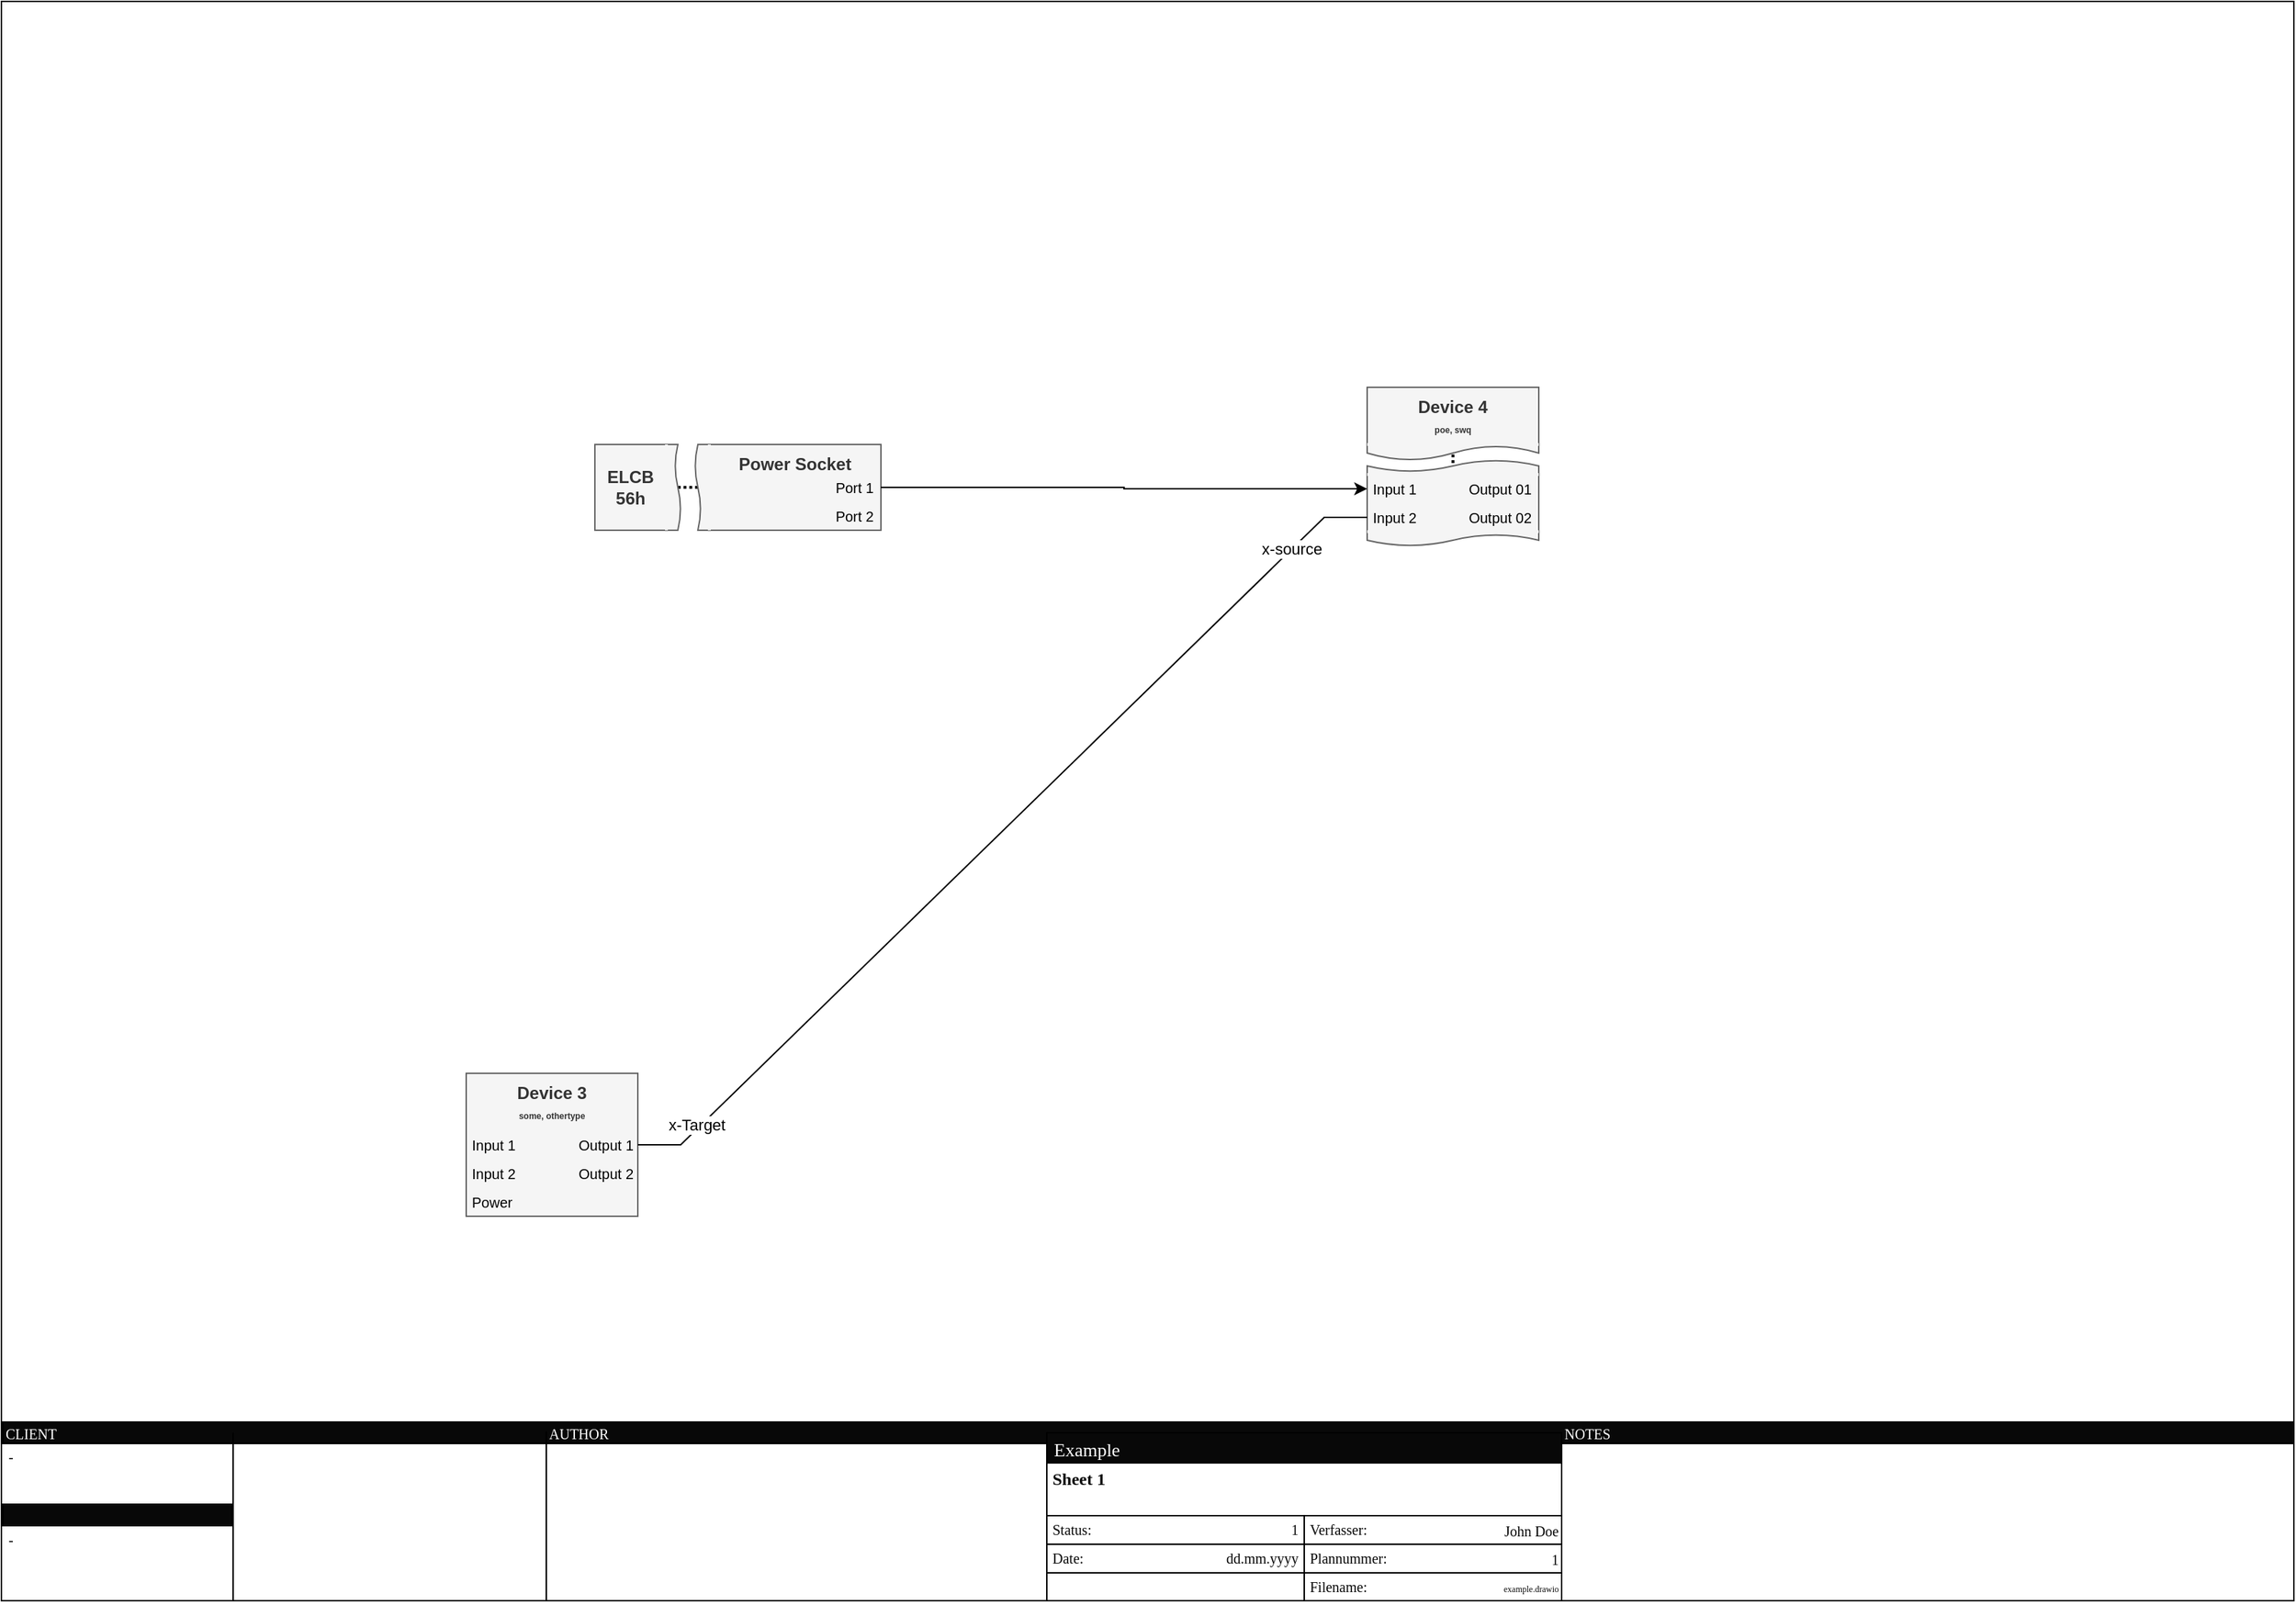 <mxfile compressed="false" version="20.7.4" type="device" pages="3">
  <diagram id="pEV_gRsmx3kbOg-bNzZT" name="Sheet-1">
    <mxGraphModel dx="2751" dy="1734" grid="1" gridSize="10" guides="1" tooltips="1" connect="1" arrows="1" fold="1" page="1" pageScale="1" pageWidth="1654" pageHeight="1169" math="0" shadow="0">
      <root>
        <mxCell id="0" />
        <mxCell id="1" value="Frame" style="locked=1;" parent="0" />
        <mxCell id="PsuQeT3vUBbd_4kb42-Q-35" value="" style="rounded=0;whiteSpace=wrap;html=1;fillColor=none;" vertex="1" parent="1">
          <mxGeometry x="35" y="30" width="1603" height="1119" as="geometry" />
        </mxCell>
        <mxCell id="PsuQeT3vUBbd_4kb42-Q-58" value="" style="rounded=0;whiteSpace=wrap;html=1;fontFamily=AkkuratStd;fontSize=10;fontColor=#080808;align=right;fillColor=none;" vertex="1" parent="1">
          <mxGeometry x="766" y="1089.5" width="180" height="20" as="geometry" />
        </mxCell>
        <mxCell id="PsuQeT3vUBbd_4kb42-Q-60" value="" style="rounded=0;whiteSpace=wrap;html=1;fontFamily=AkkuratStd;fontSize=10;fontColor=#080808;align=right;fillColor=none;" vertex="1" parent="1">
          <mxGeometry x="766" y="1109.5" width="180" height="20" as="geometry" />
        </mxCell>
        <mxCell id="PsuQeT3vUBbd_4kb42-Q-36" value="" style="rounded=0;whiteSpace=wrap;html=1;fillColor=#080808;" vertex="1" parent="1">
          <mxGeometry x="36" y="1024" width="1602" height="15" as="geometry" />
        </mxCell>
        <mxCell id="PsuQeT3vUBbd_4kb42-Q-37" value="CLIENT" style="text;html=1;strokeColor=none;fillColor=none;align=left;verticalAlign=middle;whiteSpace=wrap;rounded=0;fontColor=#FFFFFF;fontFamily=AkkuratStd;fontSize=10;" vertex="1" parent="1">
          <mxGeometry x="36" y="1024" width="98" height="15" as="geometry" />
        </mxCell>
        <mxCell id="PsuQeT3vUBbd_4kb42-Q-38" value="" style="rounded=0;whiteSpace=wrap;html=1;fillColor=#080808;" vertex="1" parent="1">
          <mxGeometry x="36" y="1081.5" width="160" height="15" as="geometry" />
        </mxCell>
        <mxCell id="PsuQeT3vUBbd_4kb42-Q-40" value="" style="endArrow=none;html=1;fontSize=10;fontColor=#FFFFFF;" edge="1" parent="1">
          <mxGeometry width="50" height="50" relative="1" as="geometry">
            <mxPoint x="197" y="1149.5" as="sourcePoint" />
            <mxPoint x="197" y="1031.5" as="targetPoint" />
          </mxGeometry>
        </mxCell>
        <mxCell id="PsuQeT3vUBbd_4kb42-Q-41" value="-" style="text;html=1;strokeColor=none;fillColor=none;align=left;verticalAlign=top;whiteSpace=wrap;rounded=0;fontSize=10;fontColor=#080808;fontFamily=AkkuratStd;spacingTop=-5;spacing=4;" vertex="1" parent="1">
          <mxGeometry x="36" y="1039" width="160" height="42.5" as="geometry" />
        </mxCell>
        <mxCell id="PsuQeT3vUBbd_4kb42-Q-42" value="-" style="text;html=1;strokeColor=none;fillColor=none;align=left;verticalAlign=top;whiteSpace=wrap;rounded=0;fontSize=10;fontColor=#080808;fontFamily=AkkuratStd;spacingTop=-5;spacing=4;" vertex="1" parent="1">
          <mxGeometry x="36" y="1096.5" width="160" height="42.5" as="geometry" />
        </mxCell>
        <mxCell id="PsuQeT3vUBbd_4kb42-Q-43" value="" style="endArrow=none;html=1;fontSize=10;fontColor=#FFFFFF;" edge="1" parent="1">
          <mxGeometry width="50" height="50" relative="1" as="geometry">
            <mxPoint x="416" y="1149" as="sourcePoint" />
            <mxPoint x="416" y="1030.5" as="targetPoint" />
          </mxGeometry>
        </mxCell>
        <mxCell id="PsuQeT3vUBbd_4kb42-Q-44" value="AUTHOR" style="text;html=1;strokeColor=none;fillColor=none;align=left;verticalAlign=middle;whiteSpace=wrap;rounded=0;fontColor=#FFFFFF;fontFamily=AkkuratStd;fontSize=10;" vertex="1" parent="1">
          <mxGeometry x="416" y="1024" width="98" height="15" as="geometry" />
        </mxCell>
        <mxCell id="PsuQeT3vUBbd_4kb42-Q-46" value="" style="endArrow=none;html=1;fontSize=10;fontColor=#FFFFFF;" edge="1" parent="1">
          <mxGeometry width="50" height="50" relative="1" as="geometry">
            <mxPoint x="766.0" y="1149" as="sourcePoint" />
            <mxPoint x="766.0" y="1031" as="targetPoint" />
          </mxGeometry>
        </mxCell>
        <mxCell id="PsuQeT3vUBbd_4kb42-Q-51" value="" style="group" vertex="1" connectable="0" parent="1">
          <mxGeometry x="766" y="1031.5" width="360" height="22.5" as="geometry" />
        </mxCell>
        <mxCell id="PsuQeT3vUBbd_4kb42-Q-52" value="" style="rounded=0;whiteSpace=wrap;html=1;fillColor=#080808;" vertex="1" parent="PsuQeT3vUBbd_4kb42-Q-51">
          <mxGeometry width="360.0" height="21.094" as="geometry" />
        </mxCell>
        <mxCell id="PsuQeT3vUBbd_4kb42-Q-53" value="Example" style="text;html=1;strokeColor=none;fillColor=none;align=left;verticalAlign=middle;whiteSpace=wrap;rounded=0;fontColor=#FFFFFF;fontFamily=AkkuratStd;fontSize=13;spacingLeft=3;" vertex="1" parent="PsuQeT3vUBbd_4kb42-Q-51">
          <mxGeometry width="360" height="22.5" as="geometry" />
        </mxCell>
        <mxCell id="PsuQeT3vUBbd_4kb42-Q-54" value="&lt;div&gt;&lt;span style=&quot;font-size: 12px&quot;&gt;&lt;b&gt;Sheet 1&lt;/b&gt;&lt;/span&gt;&lt;/div&gt;  " style="text;strokeColor=none;fillColor=none;align=left;verticalAlign=top;rounded=0;fontSize=10;fontColor=#080808;fontFamily=AkkuratStd;spacingTop=-5;spacing=4;whiteSpace=wrap;html=1;" vertex="1" parent="1">
          <mxGeometry x="766" y="1053" width="360" height="37.5" as="geometry" />
        </mxCell>
        <mxCell id="PsuQeT3vUBbd_4kb42-Q-55" value="" style="endArrow=none;html=1;fontSize=10;fontColor=#FFFFFF;" edge="1" parent="1">
          <mxGeometry width="50" height="50" relative="1" as="geometry">
            <mxPoint x="1126" y="1149.5" as="sourcePoint" />
            <mxPoint x="1126" y="1031.5" as="targetPoint" />
          </mxGeometry>
        </mxCell>
        <mxCell id="PsuQeT3vUBbd_4kb42-Q-56" value="&lt;div&gt;&lt;font style=&quot;font-size: 10px&quot;&gt;Status:&lt;/font&gt;&lt;/div&gt;  " style="text;strokeColor=none;fillColor=none;align=left;verticalAlign=top;rounded=0;fontSize=10;fontColor=#080808;fontFamily=AkkuratStd;spacingTop=-5;spacing=4;whiteSpace=wrap;html=1;connectable=0;" vertex="1" parent="1">
          <mxGeometry x="766" y="1089.5" width="60" height="20" as="geometry" />
        </mxCell>
        <mxCell id="PsuQeT3vUBbd_4kb42-Q-57" value="&lt;div&gt;&lt;font style=&quot;font-size: 10px&quot;&gt;Date:&lt;/font&gt;&lt;/div&gt;  " style="text;strokeColor=none;fillColor=none;align=left;verticalAlign=top;rounded=0;fontSize=10;fontColor=#080808;fontFamily=AkkuratStd;spacingTop=-5;spacing=4;whiteSpace=wrap;html=1;connectable=0;" vertex="1" parent="1">
          <mxGeometry x="766" y="1109.5" width="60" height="20" as="geometry" />
        </mxCell>
        <mxCell id="PsuQeT3vUBbd_4kb42-Q-59" value="John Doe" style="rounded=0;whiteSpace=wrap;html=1;fontFamily=AkkuratStd;fontSize=10;fontColor=#080808;align=right;fillColor=none;connectable=0;" vertex="1" parent="1">
          <mxGeometry x="946" y="1089.5" width="180" height="20" as="geometry" />
        </mxCell>
        <mxCell id="PsuQeT3vUBbd_4kb42-Q-61" value="1" style="rounded=0;whiteSpace=wrap;html=1;fontFamily=AkkuratStd;fontSize=10;fontColor=#080808;align=right;fillColor=none;connectable=0;" vertex="1" parent="1">
          <mxGeometry x="946" y="1109.5" width="180" height="20" as="geometry" />
        </mxCell>
        <mxCell id="PsuQeT3vUBbd_4kb42-Q-62" value="&lt;font style=&quot;font-size: 6px&quot;&gt;example.drawio&lt;/font&gt;" style="rounded=0;whiteSpace=wrap;html=1;fontFamily=AkkuratStd;fontSize=10;fontColor=#080808;align=right;fillColor=none;connectable=0;" vertex="1" parent="1">
          <mxGeometry x="946" y="1129.5" width="180" height="19.5" as="geometry" />
        </mxCell>
        <mxCell id="PsuQeT3vUBbd_4kb42-Q-63" value="&lt;div&gt;&lt;font style=&quot;font-size: 10px&quot;&gt;Verfasser:&lt;/font&gt;&lt;/div&gt;  " style="text;strokeColor=none;fillColor=none;align=left;verticalAlign=top;rounded=0;fontSize=10;fontColor=#080808;fontFamily=AkkuratStd;spacingTop=-5;spacing=4;whiteSpace=wrap;html=1;connectable=0;" vertex="1" parent="1">
          <mxGeometry x="946" y="1089.5" width="60" height="20" as="geometry" />
        </mxCell>
        <mxCell id="PsuQeT3vUBbd_4kb42-Q-64" value="&lt;div&gt;&lt;font style=&quot;font-size: 10px&quot;&gt;Plannummer:&lt;/font&gt;&lt;/div&gt;  " style="text;strokeColor=none;fillColor=none;align=left;verticalAlign=top;rounded=0;fontSize=10;fontColor=#080808;fontFamily=AkkuratStd;spacingTop=-5;spacing=4;whiteSpace=wrap;html=1;connectable=0;" vertex="1" parent="1">
          <mxGeometry x="946" y="1109.5" width="60" height="20" as="geometry" />
        </mxCell>
        <mxCell id="PsuQeT3vUBbd_4kb42-Q-65" value="&lt;div&gt;&lt;font style=&quot;font-size: 10px&quot;&gt;Filename:&lt;/font&gt;&lt;/div&gt;  " style="text;strokeColor=none;fillColor=none;align=left;verticalAlign=top;rounded=0;fontSize=10;fontColor=#080808;fontFamily=AkkuratStd;spacingTop=-5;spacing=4;whiteSpace=wrap;html=1;connectable=0;" vertex="1" parent="1">
          <mxGeometry x="946" y="1129.5" width="60" height="20" as="geometry" />
        </mxCell>
        <mxCell id="PsuQeT3vUBbd_4kb42-Q-66" value="NOTES" style="text;html=1;strokeColor=none;fillColor=none;align=left;verticalAlign=middle;whiteSpace=wrap;rounded=0;fontColor=#FFFFFF;fontFamily=AkkuratStd;fontSize=10;" vertex="1" parent="1">
          <mxGeometry x="1126" y="1024" width="98" height="15" as="geometry" />
        </mxCell>
        <mxCell id="PsuQeT3vUBbd_4kb42-Q-69" value="&lt;div&gt;&lt;font style=&quot;font-size: 10px&quot;&gt;1&lt;/font&gt;&lt;/div&gt;  " style="text;strokeColor=none;fillColor=none;align=right;verticalAlign=top;rounded=0;fontSize=10;fontColor=#080808;fontFamily=AkkuratStd;spacingTop=-5;spacing=4;whiteSpace=wrap;html=1;connectable=0;" vertex="1" parent="1">
          <mxGeometry x="820" y="1089.5" width="126" height="20" as="geometry" />
        </mxCell>
        <mxCell id="PsuQeT3vUBbd_4kb42-Q-70" value="&lt;div&gt;dd.mm.yyyy&lt;/div&gt;  " style="text;strokeColor=none;fillColor=none;align=right;verticalAlign=top;rounded=0;fontSize=10;fontColor=#080808;fontFamily=AkkuratStd;spacingTop=-5;spacing=4;whiteSpace=wrap;html=1;connectable=0;" vertex="1" parent="1">
          <mxGeometry x="820" y="1109.5" width="126" height="20" as="geometry" />
        </mxCell>
        <mxCell id="GQoI2PiIDdOTHmRrfyBq-2" value="Drawing" parent="0" />
        <object label="Device 3&lt;br&gt;&lt;span style=&quot;font-size: 6px&quot;&gt;some, othertype&lt;/span&gt;" type="device" id="GQoI2PiIDdOTHmRrfyBq-3">
          <mxCell style="rounded=0;whiteSpace=wrap;html=1;align=center;verticalAlign=top;fontStyle=1;container=1;fillColor=#f5f5f5;strokeColor=#666666;fontColor=#333333;connectable=0;collapsible=0;dropTarget=1;metaEdit=0;recursiveResize=0;resizable=1;resizeHeight=0;allowArrows=0;noLabel=0;labelPadding=0;perimeter=rectanglePerimeter;" parent="GQoI2PiIDdOTHmRrfyBq-2" vertex="1">
            <mxGeometry x="360" y="780" width="120" height="100" as="geometry">
              <mxRectangle width="90" height="40" as="alternateBounds" />
            </mxGeometry>
          </mxCell>
        </object>
        <mxCell id="GQoI2PiIDdOTHmRrfyBq-4" value="Output 1" style="text;html=1;strokeColor=none;fillColor=none;align=right;verticalAlign=middle;rounded=0;fontSize=10;spacingLeft=2;spacingRight=2;fontStyle=0;container=0;resizeHeight=1;" parent="GQoI2PiIDdOTHmRrfyBq-3" vertex="1">
          <mxGeometry x="60" y="40" width="60" height="20" as="geometry" />
        </mxCell>
        <mxCell id="GQoI2PiIDdOTHmRrfyBq-5" value="Input 1" style="text;html=1;strokeColor=none;fillColor=none;align=left;verticalAlign=middle;rounded=0;fontSize=10;fontStyle=0;container=0;spacingRight=2;spacingLeft=2;" parent="GQoI2PiIDdOTHmRrfyBq-3" vertex="1">
          <mxGeometry y="40" width="60" height="20" as="geometry" />
        </mxCell>
        <mxCell id="GQoI2PiIDdOTHmRrfyBq-6" value="Input 2" style="text;html=1;strokeColor=none;fillColor=none;align=left;verticalAlign=middle;rounded=0;fontSize=10;fontStyle=0;container=0;spacingRight=2;spacingLeft=2;" parent="GQoI2PiIDdOTHmRrfyBq-3" vertex="1">
          <mxGeometry y="60" width="60" height="20" as="geometry" />
        </mxCell>
        <mxCell id="GQoI2PiIDdOTHmRrfyBq-7" value="Power" style="text;html=1;strokeColor=none;fillColor=none;align=left;verticalAlign=middle;rounded=0;fontSize=10;fontStyle=0;container=0;spacingRight=2;spacingLeft=2;" parent="GQoI2PiIDdOTHmRrfyBq-3" vertex="1">
          <mxGeometry y="80" width="60" height="20" as="geometry" />
        </mxCell>
        <mxCell id="GQoI2PiIDdOTHmRrfyBq-8" value="Output 2" style="text;html=1;strokeColor=none;fillColor=none;align=right;verticalAlign=middle;rounded=0;fontSize=10;spacingLeft=2;spacingRight=2;fontStyle=0;container=0;" parent="GQoI2PiIDdOTHmRrfyBq-3" vertex="1">
          <mxGeometry x="60" y="60" width="60" height="20" as="geometry" />
        </mxCell>
        <mxCell id="GQoI2PiIDdOTHmRrfyBq-9" value="" style="group" parent="GQoI2PiIDdOTHmRrfyBq-2" vertex="1" connectable="0">
          <mxGeometry x="990" y="300" width="120" height="111" as="geometry" />
        </mxCell>
        <mxCell id="GQoI2PiIDdOTHmRrfyBq-10" value="" style="endArrow=none;dashed=1;html=1;strokeWidth=2;fontSize=10;fontColor=#FFFFFF;exitX=0.5;exitY=0;exitDx=0;exitDy=0;dashPattern=1 1;entryX=0.5;entryY=1;entryDx=0;entryDy=0;spacingLeft=4;spacingRight=4;fontStyle=0;rounded=0;" parent="GQoI2PiIDdOTHmRrfyBq-9" source="GQoI2PiIDdOTHmRrfyBq-13" target="GQoI2PiIDdOTHmRrfyBq-15" edge="1">
          <mxGeometry y="-9" width="50" height="50" as="geometry">
            <mxPoint x="30" y="131" as="sourcePoint" />
            <mxPoint x="30" y="61" as="targetPoint" />
          </mxGeometry>
        </mxCell>
        <mxCell id="GQoI2PiIDdOTHmRrfyBq-11" value="" style="shape=tape;whiteSpace=wrap;html=1;labelBackgroundColor=#ffffff;fillColor=#f5f5f5;fontSize=10;align=right;labelBorderColor=none;size=0.2;strokeColor=#666666;fontColor=#333333;spacingLeft=4;spacingRight=4;fontStyle=0;container=0;" parent="GQoI2PiIDdOTHmRrfyBq-9" vertex="1">
          <mxGeometry y="51" width="120" height="40" as="geometry" />
        </mxCell>
        <mxCell id="GQoI2PiIDdOTHmRrfyBq-12" value="" style="shape=tape;whiteSpace=wrap;html=1;labelBackgroundColor=#ffffff;fillColor=#f5f5f5;fontSize=10;align=right;labelBorderColor=none;size=0.2;strokeColor=#666666;fontColor=#333333;spacingLeft=4;spacingRight=4;fontStyle=0;container=0;" parent="GQoI2PiIDdOTHmRrfyBq-9" vertex="1">
          <mxGeometry y="71" width="120" height="40" as="geometry" />
        </mxCell>
        <mxCell id="GQoI2PiIDdOTHmRrfyBq-13" value="" style="rounded=0;whiteSpace=wrap;html=1;align=center;verticalAlign=top;fontStyle=1;container=0;fillColor=#f5f5f5;strokeColor=#666666;fontColor=#333333;spacingLeft=4;spacingRight=4;" parent="GQoI2PiIDdOTHmRrfyBq-9" vertex="1">
          <mxGeometry y="61" width="120" height="40" as="geometry" />
        </mxCell>
        <mxCell id="GQoI2PiIDdOTHmRrfyBq-14" value="" style="shape=tape;whiteSpace=wrap;html=1;labelBackgroundColor=#ffffff;fillColor=#f5f5f5;fontSize=10;align=right;labelBorderColor=none;size=0.2;strokeColor=#666666;fontColor=#333333;spacingLeft=4;spacingRight=4;fontStyle=0;container=0;" parent="GQoI2PiIDdOTHmRrfyBq-9" vertex="1">
          <mxGeometry y="1" width="120" height="50" as="geometry" />
        </mxCell>
        <mxCell id="GQoI2PiIDdOTHmRrfyBq-15" value="Device 4&lt;br&gt;&lt;font style=&quot;font-size: 6px&quot;&gt;poe, swq&lt;/font&gt;" style="rounded=0;whiteSpace=wrap;html=1;align=center;verticalAlign=top;fontStyle=1;container=0;fillColor=#f5f5f5;strokeColor=#666666;fontColor=#333333;spacingLeft=4;spacingRight=4;" parent="GQoI2PiIDdOTHmRrfyBq-9" vertex="1">
          <mxGeometry width="120" height="40" as="geometry" />
        </mxCell>
        <mxCell id="GQoI2PiIDdOTHmRrfyBq-16" value="Output 01" style="text;html=1;strokeColor=none;fillColor=none;align=right;verticalAlign=middle;rounded=0;fontSize=10;spacingLeft=4;spacingRight=4;fontStyle=0;container=0;" parent="GQoI2PiIDdOTHmRrfyBq-9" vertex="1">
          <mxGeometry x="60" y="61" width="60" height="20" as="geometry" />
        </mxCell>
        <mxCell id="GQoI2PiIDdOTHmRrfyBq-17" value="Output 02" style="text;html=1;strokeColor=none;fillColor=none;align=right;verticalAlign=middle;rounded=0;fontSize=10;spacingLeft=4;spacingRight=4;fontStyle=0;container=0;" parent="GQoI2PiIDdOTHmRrfyBq-9" vertex="1">
          <mxGeometry x="60" y="81" width="60" height="20" as="geometry" />
        </mxCell>
        <mxCell id="GQoI2PiIDdOTHmRrfyBq-18" value="" style="endArrow=none;html=1;fontSize=10;exitX=0;exitY=1;exitDx=0;exitDy=0;entryX=1;entryY=1;entryDx=0;entryDy=0;fontColor=#FFFFFF;rounded=0;strokeWidth=2;targetPerimeterSpacing=0;sourcePerimeterSpacing=0;strokeColor=#F5F5F5;spacingLeft=4;spacingRight=4;fontStyle=0" parent="GQoI2PiIDdOTHmRrfyBq-9" source="GQoI2PiIDdOTHmRrfyBq-15" target="GQoI2PiIDdOTHmRrfyBq-15" edge="1">
          <mxGeometry y="-9" width="50" height="50" as="geometry">
            <mxPoint x="60" y="181" as="sourcePoint" />
            <mxPoint x="110" y="131" as="targetPoint" />
          </mxGeometry>
        </mxCell>
        <mxCell id="GQoI2PiIDdOTHmRrfyBq-19" value="" style="endArrow=none;html=1;fontSize=10;exitX=0;exitY=0;exitDx=0;exitDy=0;entryX=1;entryY=0;entryDx=0;entryDy=0;fontColor=#FFFFFF;rounded=0;strokeWidth=2;targetPerimeterSpacing=0;sourcePerimeterSpacing=0;strokeColor=#F5F5F5;spacingLeft=4;spacingRight=4;fontStyle=0" parent="GQoI2PiIDdOTHmRrfyBq-9" source="GQoI2PiIDdOTHmRrfyBq-13" target="GQoI2PiIDdOTHmRrfyBq-13" edge="1">
          <mxGeometry y="-9.33" width="50" height="50" as="geometry">
            <mxPoint y="60.67" as="sourcePoint" />
            <mxPoint x="120" y="60.67" as="targetPoint" />
          </mxGeometry>
        </mxCell>
        <mxCell id="GQoI2PiIDdOTHmRrfyBq-20" value="" style="endArrow=none;html=1;fontSize=10;exitX=0;exitY=1;exitDx=0;exitDy=0;entryX=1;entryY=1;entryDx=0;entryDy=0;fontColor=#FFFFFF;rounded=0;strokeWidth=2;targetPerimeterSpacing=0;sourcePerimeterSpacing=0;strokeColor=#F5F5F5;spacingLeft=4;spacingRight=4;fontStyle=0" parent="GQoI2PiIDdOTHmRrfyBq-9" source="GQoI2PiIDdOTHmRrfyBq-13" target="GQoI2PiIDdOTHmRrfyBq-13" edge="1">
          <mxGeometry x="10" y="0.67" width="50" height="50" as="geometry">
            <mxPoint x="10" y="71" as="sourcePoint" />
            <mxPoint x="130" y="71" as="targetPoint" />
          </mxGeometry>
        </mxCell>
        <mxCell id="GQoI2PiIDdOTHmRrfyBq-21" value="Input 1" style="text;html=1;strokeColor=none;fillColor=none;align=left;verticalAlign=middle;rounded=0;fontSize=10;fontStyle=0;container=0;spacingRight=2;spacingLeft=2;" parent="GQoI2PiIDdOTHmRrfyBq-9" vertex="1">
          <mxGeometry y="61" width="60" height="20" as="geometry" />
        </mxCell>
        <mxCell id="GQoI2PiIDdOTHmRrfyBq-22" value="Input 2" style="text;html=1;strokeColor=none;fillColor=none;align=left;verticalAlign=middle;rounded=0;fontSize=10;fontStyle=0;container=0;spacingRight=2;spacingLeft=2;" parent="GQoI2PiIDdOTHmRrfyBq-9" vertex="1">
          <mxGeometry y="81" width="60" height="20" as="geometry" />
        </mxCell>
        <mxCell id="GQoI2PiIDdOTHmRrfyBq-23" value="" style="group;spacingLeft=4;spacingRight=4;" parent="GQoI2PiIDdOTHmRrfyBq-2" vertex="1" connectable="0">
          <mxGeometry x="450" y="340" width="200" height="60" as="geometry" />
        </mxCell>
        <mxCell id="GQoI2PiIDdOTHmRrfyBq-24" value="" style="group;spacingLeft=4;spacingRight=4;" parent="GQoI2PiIDdOTHmRrfyBq-23" vertex="1" connectable="0">
          <mxGeometry width="200" height="60" as="geometry" />
        </mxCell>
        <mxCell id="GQoI2PiIDdOTHmRrfyBq-25" value="" style="endArrow=none;dashed=1;html=1;strokeWidth=2;fontSize=10;fontColor=#FFFFFF;entryX=1;entryY=0.5;entryDx=0;entryDy=0;dashPattern=1 1;exitX=0;exitY=0.5;exitDx=0;exitDy=0;spacingLeft=4;spacingRight=4;rounded=0;" parent="GQoI2PiIDdOTHmRrfyBq-24" source="GQoI2PiIDdOTHmRrfyBq-31" target="GQoI2PiIDdOTHmRrfyBq-28" edge="1">
          <mxGeometry x="60" y="-160" width="50" height="50" as="geometry">
            <mxPoint x="80" y="19" as="sourcePoint" />
            <mxPoint x="119.04" y="-104.85" as="targetPoint" />
          </mxGeometry>
        </mxCell>
        <mxCell id="GQoI2PiIDdOTHmRrfyBq-26" value="Port 1" style="text;html=1;strokeColor=none;fillColor=none;align=right;verticalAlign=middle;rounded=0;fontSize=10;spacingLeft=4;spacingRight=4;fontStyle=0;container=0;" parent="GQoI2PiIDdOTHmRrfyBq-24" vertex="1">
          <mxGeometry x="140" y="20" width="60" height="20" as="geometry" />
        </mxCell>
        <mxCell id="GQoI2PiIDdOTHmRrfyBq-27" value="" style="shape=tape;whiteSpace=wrap;html=1;labelBackgroundColor=#ffffff;fillColor=#f5f5f5;fontSize=10;align=right;labelBorderColor=none;size=0.2;strokeColor=#666666;fontColor=#333333;rotation=90;spacingLeft=4;spacingRight=4;" parent="GQoI2PiIDdOTHmRrfyBq-24" vertex="1">
          <mxGeometry x="20" y="20" width="60" height="20" as="geometry" />
        </mxCell>
        <mxCell id="GQoI2PiIDdOTHmRrfyBq-28" value="ELCB 56h" style="rounded=0;whiteSpace=wrap;html=1;align=center;verticalAlign=middle;fontStyle=1;container=0;fillColor=#f5f5f5;strokeColor=#666666;fontColor=#333333;spacingLeft=4;spacingRight=4;" parent="GQoI2PiIDdOTHmRrfyBq-24" vertex="1">
          <mxGeometry width="50" height="60" as="geometry" />
        </mxCell>
        <mxCell id="GQoI2PiIDdOTHmRrfyBq-29" value="" style="endArrow=none;html=1;fontSize=10;exitX=1;exitY=0;exitDx=0;exitDy=0;entryX=1;entryY=1;entryDx=0;entryDy=0;fontColor=#FFFFFF;rounded=0;strokeWidth=2;targetPerimeterSpacing=0;sourcePerimeterSpacing=0;strokeColor=#F5F5F5;spacingLeft=4;spacingRight=4;" parent="GQoI2PiIDdOTHmRrfyBq-24" source="GQoI2PiIDdOTHmRrfyBq-28" target="GQoI2PiIDdOTHmRrfyBq-28" edge="1">
          <mxGeometry x="70" y="-150.33" width="50" height="50" as="geometry">
            <mxPoint x="90" y="10" as="sourcePoint" />
            <mxPoint x="90" y="50" as="targetPoint" />
          </mxGeometry>
        </mxCell>
        <mxCell id="GQoI2PiIDdOTHmRrfyBq-30" value="" style="shape=tape;whiteSpace=wrap;html=1;labelBackgroundColor=#ffffff;fillColor=#f5f5f5;fontSize=10;align=right;labelBorderColor=none;size=0.2;strokeColor=#666666;fontColor=#333333;rotation=90;spacingLeft=4;spacingRight=4;" parent="GQoI2PiIDdOTHmRrfyBq-24" vertex="1">
          <mxGeometry x="50" y="20" width="60" height="20" as="geometry" />
        </mxCell>
        <mxCell id="GQoI2PiIDdOTHmRrfyBq-31" value="Power Socket" style="rounded=0;whiteSpace=wrap;html=1;align=center;verticalAlign=top;fontStyle=1;container=0;fillColor=#f5f5f5;strokeColor=#666666;fontColor=#333333;spacingLeft=4;spacingRight=4;" parent="GQoI2PiIDdOTHmRrfyBq-24" vertex="1">
          <mxGeometry x="80" width="120" height="60" as="geometry" />
        </mxCell>
        <mxCell id="GQoI2PiIDdOTHmRrfyBq-32" value="" style="endArrow=none;html=1;fontSize=10;exitX=0;exitY=0;exitDx=0;exitDy=0;entryX=0;entryY=1;entryDx=0;entryDy=0;fontColor=#FFFFFF;rounded=0;strokeWidth=2;targetPerimeterSpacing=0;sourcePerimeterSpacing=0;strokeColor=#F5F5F5;spacingLeft=4;spacingRight=4;" parent="GQoI2PiIDdOTHmRrfyBq-24" source="GQoI2PiIDdOTHmRrfyBq-31" target="GQoI2PiIDdOTHmRrfyBq-31" edge="1">
          <mxGeometry x="60" y="-160.33" width="50" height="50" as="geometry">
            <mxPoint x="50" y="-20" as="sourcePoint" />
            <mxPoint x="170" y="-20" as="targetPoint" />
          </mxGeometry>
        </mxCell>
        <mxCell id="GQoI2PiIDdOTHmRrfyBq-33" value="Port 1" style="text;html=1;strokeColor=none;fillColor=none;align=right;verticalAlign=middle;rounded=0;fontSize=10;spacingLeft=4;spacingRight=4;fontStyle=0;container=0;" parent="GQoI2PiIDdOTHmRrfyBq-24" vertex="1">
          <mxGeometry x="140" y="20" width="60" height="20" as="geometry" />
        </mxCell>
        <mxCell id="GQoI2PiIDdOTHmRrfyBq-34" value="Port 2" style="text;html=1;strokeColor=none;fillColor=none;align=right;verticalAlign=middle;rounded=0;fontSize=10;spacingLeft=4;spacingRight=4;fontStyle=0;container=0;" parent="GQoI2PiIDdOTHmRrfyBq-24" vertex="1">
          <mxGeometry x="140" y="40" width="60" height="20" as="geometry" />
        </mxCell>
        <mxCell id="GQoI2PiIDdOTHmRrfyBq-35" value="" style="endArrow=none;html=1;rounded=0;entryX=1;entryY=0.5;entryDx=0;entryDy=0;edgeStyle=entityRelationEdgeStyle;exitX=0;exitY=0.5;exitDx=0;exitDy=0;" parent="GQoI2PiIDdOTHmRrfyBq-2" source="GQoI2PiIDdOTHmRrfyBq-22" target="GQoI2PiIDdOTHmRrfyBq-4" edge="1">
          <mxGeometry width="50" height="50" relative="1" as="geometry">
            <mxPoint x="480" y="830" as="sourcePoint" />
            <mxPoint x="1340" y="650" as="targetPoint" />
          </mxGeometry>
        </mxCell>
        <mxCell id="GQoI2PiIDdOTHmRrfyBq-36" value="x-source" style="edgeLabel;html=1;align=center;verticalAlign=middle;resizable=0;points=[];" parent="GQoI2PiIDdOTHmRrfyBq-35" vertex="1" connectable="0">
          <mxGeometry x="-0.822" y="-1" relative="1" as="geometry">
            <mxPoint as="offset" />
          </mxGeometry>
        </mxCell>
        <mxCell id="GQoI2PiIDdOTHmRrfyBq-37" value="x-Target" style="edgeLabel;html=1;align=center;verticalAlign=middle;resizable=0;points=[];" parent="GQoI2PiIDdOTHmRrfyBq-35" vertex="1" connectable="0">
          <mxGeometry x="0.862" y="-2" relative="1" as="geometry">
            <mxPoint as="offset" />
          </mxGeometry>
        </mxCell>
        <mxCell id="s07PlojVqv7Svum-IWFK-1" style="edgeStyle=orthogonalEdgeStyle;rounded=0;orthogonalLoop=1;jettySize=auto;html=1;exitX=1;exitY=0.5;exitDx=0;exitDy=0;entryX=0;entryY=0.5;entryDx=0;entryDy=0;" edge="1" parent="GQoI2PiIDdOTHmRrfyBq-2" source="GQoI2PiIDdOTHmRrfyBq-33" target="GQoI2PiIDdOTHmRrfyBq-21">
          <mxGeometry relative="1" as="geometry">
            <mxPoint x="650" y="370" as="sourcePoint" />
            <mxPoint x="990" y="386" as="targetPoint" />
          </mxGeometry>
        </mxCell>
      </root>
    </mxGraphModel>
  </diagram>
  <diagram name="Sheet-2" id="1F93s3Kmvi0DofKxAEJj">
    <mxGraphModel dx="2266" dy="1428" grid="1" gridSize="10" guides="1" tooltips="1" connect="1" arrows="1" fold="1" page="1" pageScale="1" pageWidth="1654" pageHeight="1169" math="0" shadow="0">
      <root>
        <mxCell id="PGMr5E8aGnvixo0DGmH3-0" />
        <mxCell id="PGMr5E8aGnvixo0DGmH3-1" value="Frame" style="locked=1;" parent="PGMr5E8aGnvixo0DGmH3-0" />
        <mxCell id="AYI2NCKizta1ZedRe2vB-0" value="" style="rounded=0;whiteSpace=wrap;html=1;fillColor=none;" vertex="1" parent="PGMr5E8aGnvixo0DGmH3-1">
          <mxGeometry x="35" y="30" width="1603" height="1119" as="geometry" />
        </mxCell>
        <mxCell id="AYI2NCKizta1ZedRe2vB-1" value="" style="rounded=0;whiteSpace=wrap;html=1;fontFamily=AkkuratStd;fontSize=10;fontColor=#080808;align=right;fillColor=none;" vertex="1" parent="PGMr5E8aGnvixo0DGmH3-1">
          <mxGeometry x="766" y="1089.5" width="180" height="20" as="geometry" />
        </mxCell>
        <mxCell id="AYI2NCKizta1ZedRe2vB-2" value="" style="rounded=0;whiteSpace=wrap;html=1;fontFamily=AkkuratStd;fontSize=10;fontColor=#080808;align=right;fillColor=none;" vertex="1" parent="PGMr5E8aGnvixo0DGmH3-1">
          <mxGeometry x="766" y="1109.5" width="180" height="20" as="geometry" />
        </mxCell>
        <mxCell id="AYI2NCKizta1ZedRe2vB-3" value="" style="rounded=0;whiteSpace=wrap;html=1;fillColor=#080808;" vertex="1" parent="PGMr5E8aGnvixo0DGmH3-1">
          <mxGeometry x="36" y="1024" width="1602" height="15" as="geometry" />
        </mxCell>
        <mxCell id="AYI2NCKizta1ZedRe2vB-4" value="CLIENT" style="text;html=1;strokeColor=none;fillColor=none;align=left;verticalAlign=middle;whiteSpace=wrap;rounded=0;fontColor=#FFFFFF;fontFamily=AkkuratStd;fontSize=10;" vertex="1" parent="PGMr5E8aGnvixo0DGmH3-1">
          <mxGeometry x="36" y="1024" width="98" height="15" as="geometry" />
        </mxCell>
        <mxCell id="AYI2NCKizta1ZedRe2vB-5" value="" style="rounded=0;whiteSpace=wrap;html=1;fillColor=#080808;" vertex="1" parent="PGMr5E8aGnvixo0DGmH3-1">
          <mxGeometry x="36" y="1081.5" width="160" height="15" as="geometry" />
        </mxCell>
        <mxCell id="AYI2NCKizta1ZedRe2vB-6" value="" style="endArrow=none;html=1;fontSize=10;fontColor=#FFFFFF;" edge="1" parent="PGMr5E8aGnvixo0DGmH3-1">
          <mxGeometry width="50" height="50" relative="1" as="geometry">
            <mxPoint x="197" y="1149.5" as="sourcePoint" />
            <mxPoint x="197" y="1031.5" as="targetPoint" />
          </mxGeometry>
        </mxCell>
        <mxCell id="AYI2NCKizta1ZedRe2vB-7" value="-" style="text;html=1;strokeColor=none;fillColor=none;align=left;verticalAlign=top;whiteSpace=wrap;rounded=0;fontSize=10;fontColor=#080808;fontFamily=AkkuratStd;spacingTop=-5;spacing=4;" vertex="1" parent="PGMr5E8aGnvixo0DGmH3-1">
          <mxGeometry x="36" y="1039" width="160" height="42.5" as="geometry" />
        </mxCell>
        <mxCell id="AYI2NCKizta1ZedRe2vB-8" value="-" style="text;html=1;strokeColor=none;fillColor=none;align=left;verticalAlign=top;whiteSpace=wrap;rounded=0;fontSize=10;fontColor=#080808;fontFamily=AkkuratStd;spacingTop=-5;spacing=4;" vertex="1" parent="PGMr5E8aGnvixo0DGmH3-1">
          <mxGeometry x="36" y="1096.5" width="160" height="42.5" as="geometry" />
        </mxCell>
        <mxCell id="AYI2NCKizta1ZedRe2vB-9" value="" style="endArrow=none;html=1;fontSize=10;fontColor=#FFFFFF;" edge="1" parent="PGMr5E8aGnvixo0DGmH3-1">
          <mxGeometry width="50" height="50" relative="1" as="geometry">
            <mxPoint x="416.0" y="1149" as="sourcePoint" />
            <mxPoint x="416.0" y="1030.5" as="targetPoint" />
          </mxGeometry>
        </mxCell>
        <mxCell id="AYI2NCKizta1ZedRe2vB-10" value="AUTHOR" style="text;html=1;strokeColor=none;fillColor=none;align=left;verticalAlign=middle;whiteSpace=wrap;rounded=0;fontColor=#FFFFFF;fontFamily=AkkuratStd;fontSize=10;" vertex="1" parent="PGMr5E8aGnvixo0DGmH3-1">
          <mxGeometry x="416" y="1024" width="98" height="15" as="geometry" />
        </mxCell>
        <mxCell id="AYI2NCKizta1ZedRe2vB-11" value="" style="endArrow=none;html=1;fontSize=10;fontColor=#FFFFFF;" edge="1" parent="PGMr5E8aGnvixo0DGmH3-1">
          <mxGeometry width="50" height="50" relative="1" as="geometry">
            <mxPoint x="766.0" y="1149" as="sourcePoint" />
            <mxPoint x="766.0" y="1031" as="targetPoint" />
          </mxGeometry>
        </mxCell>
        <mxCell id="AYI2NCKizta1ZedRe2vB-12" value="" style="group" vertex="1" connectable="0" parent="PGMr5E8aGnvixo0DGmH3-1">
          <mxGeometry x="766" y="1031.5" width="360" height="22.5" as="geometry" />
        </mxCell>
        <mxCell id="AYI2NCKizta1ZedRe2vB-13" value="" style="rounded=0;whiteSpace=wrap;html=1;fillColor=#080808;" vertex="1" parent="AYI2NCKizta1ZedRe2vB-12">
          <mxGeometry width="360.0" height="21.094" as="geometry" />
        </mxCell>
        <mxCell id="AYI2NCKizta1ZedRe2vB-14" value="Example" style="text;html=1;strokeColor=none;fillColor=none;align=left;verticalAlign=middle;whiteSpace=wrap;rounded=0;fontColor=#FFFFFF;fontFamily=AkkuratStd;fontSize=13;spacingLeft=3;" vertex="1" parent="AYI2NCKizta1ZedRe2vB-12">
          <mxGeometry width="360" height="22.5" as="geometry" />
        </mxCell>
        <mxCell id="AYI2NCKizta1ZedRe2vB-15" value="&lt;div&gt;&lt;span style=&quot;font-size: 12px&quot;&gt;&lt;b&gt;Sheet 2&lt;/b&gt;&lt;/span&gt;&lt;/div&gt;  " style="text;strokeColor=none;fillColor=none;align=left;verticalAlign=top;rounded=0;fontSize=10;fontColor=#080808;fontFamily=AkkuratStd;spacingTop=-5;spacing=4;whiteSpace=wrap;html=1;" vertex="1" parent="PGMr5E8aGnvixo0DGmH3-1">
          <mxGeometry x="766" y="1053" width="360" height="37.5" as="geometry" />
        </mxCell>
        <mxCell id="AYI2NCKizta1ZedRe2vB-16" value="" style="endArrow=none;html=1;fontSize=10;fontColor=#FFFFFF;" edge="1" parent="PGMr5E8aGnvixo0DGmH3-1">
          <mxGeometry width="50" height="50" relative="1" as="geometry">
            <mxPoint x="1126.0" y="1149.5" as="sourcePoint" />
            <mxPoint x="1126.0" y="1031.5" as="targetPoint" />
          </mxGeometry>
        </mxCell>
        <mxCell id="AYI2NCKizta1ZedRe2vB-17" value="&lt;div&gt;&lt;font style=&quot;font-size: 10px&quot;&gt;Status:&lt;/font&gt;&lt;/div&gt;  " style="text;strokeColor=none;fillColor=none;align=left;verticalAlign=top;rounded=0;fontSize=10;fontColor=#080808;fontFamily=AkkuratStd;spacingTop=-5;spacing=4;whiteSpace=wrap;html=1;connectable=0;" vertex="1" parent="PGMr5E8aGnvixo0DGmH3-1">
          <mxGeometry x="766" y="1089.5" width="60" height="20" as="geometry" />
        </mxCell>
        <mxCell id="AYI2NCKizta1ZedRe2vB-18" value="&lt;div&gt;&lt;font style=&quot;font-size: 10px&quot;&gt;Date:&lt;/font&gt;&lt;/div&gt;  " style="text;strokeColor=none;fillColor=none;align=left;verticalAlign=top;rounded=0;fontSize=10;fontColor=#080808;fontFamily=AkkuratStd;spacingTop=-5;spacing=4;whiteSpace=wrap;html=1;connectable=0;" vertex="1" parent="PGMr5E8aGnvixo0DGmH3-1">
          <mxGeometry x="766" y="1109.5" width="60" height="20" as="geometry" />
        </mxCell>
        <mxCell id="AYI2NCKizta1ZedRe2vB-19" value="John Doe" style="rounded=0;whiteSpace=wrap;html=1;fontFamily=AkkuratStd;fontSize=10;fontColor=#080808;align=right;fillColor=none;connectable=0;" vertex="1" parent="PGMr5E8aGnvixo0DGmH3-1">
          <mxGeometry x="946" y="1089.5" width="180" height="20" as="geometry" />
        </mxCell>
        <mxCell id="AYI2NCKizta1ZedRe2vB-20" value="1" style="rounded=0;whiteSpace=wrap;html=1;fontFamily=AkkuratStd;fontSize=10;fontColor=#080808;align=right;fillColor=none;connectable=0;" vertex="1" parent="PGMr5E8aGnvixo0DGmH3-1">
          <mxGeometry x="946" y="1109.5" width="180" height="20" as="geometry" />
        </mxCell>
        <mxCell id="AYI2NCKizta1ZedRe2vB-21" value="&lt;font style=&quot;font-size: 6px&quot;&gt;example.drawio&lt;/font&gt;" style="rounded=0;whiteSpace=wrap;html=1;fontFamily=AkkuratStd;fontSize=10;fontColor=#080808;align=right;fillColor=none;connectable=0;" vertex="1" parent="PGMr5E8aGnvixo0DGmH3-1">
          <mxGeometry x="946" y="1129.5" width="180" height="19.5" as="geometry" />
        </mxCell>
        <mxCell id="AYI2NCKizta1ZedRe2vB-22" value="&lt;div&gt;&lt;font style=&quot;font-size: 10px&quot;&gt;Verfasser:&lt;/font&gt;&lt;/div&gt;  " style="text;strokeColor=none;fillColor=none;align=left;verticalAlign=top;rounded=0;fontSize=10;fontColor=#080808;fontFamily=AkkuratStd;spacingTop=-5;spacing=4;whiteSpace=wrap;html=1;connectable=0;" vertex="1" parent="PGMr5E8aGnvixo0DGmH3-1">
          <mxGeometry x="946" y="1089.5" width="60" height="20" as="geometry" />
        </mxCell>
        <mxCell id="AYI2NCKizta1ZedRe2vB-23" value="&lt;div&gt;&lt;font style=&quot;font-size: 10px&quot;&gt;Plannummer:&lt;/font&gt;&lt;/div&gt;  " style="text;strokeColor=none;fillColor=none;align=left;verticalAlign=top;rounded=0;fontSize=10;fontColor=#080808;fontFamily=AkkuratStd;spacingTop=-5;spacing=4;whiteSpace=wrap;html=1;connectable=0;" vertex="1" parent="PGMr5E8aGnvixo0DGmH3-1">
          <mxGeometry x="946" y="1109.5" width="60" height="20" as="geometry" />
        </mxCell>
        <mxCell id="AYI2NCKizta1ZedRe2vB-24" value="&lt;div&gt;&lt;font style=&quot;font-size: 10px&quot;&gt;Filename:&lt;/font&gt;&lt;/div&gt;  " style="text;strokeColor=none;fillColor=none;align=left;verticalAlign=top;rounded=0;fontSize=10;fontColor=#080808;fontFamily=AkkuratStd;spacingTop=-5;spacing=4;whiteSpace=wrap;html=1;connectable=0;" vertex="1" parent="PGMr5E8aGnvixo0DGmH3-1">
          <mxGeometry x="946" y="1129.5" width="60" height="20" as="geometry" />
        </mxCell>
        <mxCell id="AYI2NCKizta1ZedRe2vB-25" value="NOTES" style="text;html=1;strokeColor=none;fillColor=none;align=left;verticalAlign=middle;whiteSpace=wrap;rounded=0;fontColor=#FFFFFF;fontFamily=AkkuratStd;fontSize=10;" vertex="1" parent="PGMr5E8aGnvixo0DGmH3-1">
          <mxGeometry x="1126" y="1024" width="98" height="15" as="geometry" />
        </mxCell>
        <mxCell id="AYI2NCKizta1ZedRe2vB-26" value="&lt;div&gt;&lt;font style=&quot;font-size: 10px&quot;&gt;1&lt;/font&gt;&lt;/div&gt;  " style="text;strokeColor=none;fillColor=none;align=right;verticalAlign=top;rounded=0;fontSize=10;fontColor=#080808;fontFamily=AkkuratStd;spacingTop=-5;spacing=4;whiteSpace=wrap;html=1;connectable=0;" vertex="1" parent="PGMr5E8aGnvixo0DGmH3-1">
          <mxGeometry x="820" y="1089.5" width="126" height="20" as="geometry" />
        </mxCell>
        <mxCell id="AYI2NCKizta1ZedRe2vB-27" value="&lt;div&gt;dd.mm.yyyy&lt;/div&gt;  " style="text;strokeColor=none;fillColor=none;align=right;verticalAlign=top;rounded=0;fontSize=10;fontColor=#080808;fontFamily=AkkuratStd;spacingTop=-5;spacing=4;whiteSpace=wrap;html=1;connectable=0;" vertex="1" parent="PGMr5E8aGnvixo0DGmH3-1">
          <mxGeometry x="820" y="1109.5" width="126" height="20" as="geometry" />
        </mxCell>
        <mxCell id="PGMr5E8aGnvixo0DGmH3-3" value="Drawing" parent="PGMr5E8aGnvixo0DGmH3-0" />
        <object label="Device 1&lt;br&gt;&lt;span style=&quot;font-size: 6px&quot;&gt;ADB, erf&lt;/span&gt;" type="device" id="PGMr5E8aGnvixo0DGmH3-4">
          <mxCell style="rounded=0;whiteSpace=wrap;html=1;align=center;verticalAlign=top;fontStyle=1;container=1;fillColor=#f5f5f5;strokeColor=#666666;fontColor=#333333;connectable=0;collapsible=0;dropTarget=1;metaEdit=0;recursiveResize=0;resizable=1;resizeHeight=0;allowArrows=0;noLabel=0;labelPadding=0;perimeter=rectanglePerimeter;" parent="PGMr5E8aGnvixo0DGmH3-3" vertex="1">
            <mxGeometry x="1320" y="360" width="120" height="100" as="geometry">
              <mxRectangle width="90" height="40" as="alternateBounds" />
            </mxGeometry>
          </mxCell>
        </object>
        <mxCell id="PGMr5E8aGnvixo0DGmH3-5" value="Output 1" style="text;html=1;strokeColor=none;fillColor=none;align=right;verticalAlign=middle;rounded=0;fontSize=10;spacingLeft=2;spacingRight=2;fontStyle=0;container=0;resizeHeight=1;" parent="PGMr5E8aGnvixo0DGmH3-4" vertex="1">
          <mxGeometry x="60" y="40" width="60" height="20" as="geometry" />
        </mxCell>
        <mxCell id="PGMr5E8aGnvixo0DGmH3-6" value="Input 1" style="text;html=1;strokeColor=none;fillColor=none;align=left;verticalAlign=middle;rounded=0;fontSize=10;fontStyle=0;container=0;spacingRight=2;spacingLeft=2;" parent="PGMr5E8aGnvixo0DGmH3-4" vertex="1">
          <mxGeometry y="40" width="60" height="20" as="geometry" />
        </mxCell>
        <mxCell id="PGMr5E8aGnvixo0DGmH3-7" value="Input 2" style="text;html=1;strokeColor=none;fillColor=none;align=left;verticalAlign=middle;rounded=0;fontSize=10;fontStyle=0;container=0;spacingRight=2;spacingLeft=2;" parent="PGMr5E8aGnvixo0DGmH3-4" vertex="1">
          <mxGeometry y="60" width="60" height="20" as="geometry" />
        </mxCell>
        <mxCell id="PGMr5E8aGnvixo0DGmH3-8" value="Power" style="text;html=1;strokeColor=none;fillColor=none;align=left;verticalAlign=middle;rounded=0;fontSize=10;fontStyle=0;container=0;spacingRight=2;spacingLeft=2;" parent="PGMr5E8aGnvixo0DGmH3-4" vertex="1">
          <mxGeometry y="80" width="60" height="20" as="geometry" />
        </mxCell>
        <mxCell id="PGMr5E8aGnvixo0DGmH3-9" value="Output 2" style="text;html=1;strokeColor=none;fillColor=none;align=right;verticalAlign=middle;rounded=0;fontSize=10;spacingLeft=2;spacingRight=2;fontStyle=0;container=0;" parent="PGMr5E8aGnvixo0DGmH3-4" vertex="1">
          <mxGeometry x="60" y="60" width="60" height="20" as="geometry" />
        </mxCell>
        <mxCell id="PGMr5E8aGnvixo0DGmH3-10" value="" style="group" parent="PGMr5E8aGnvixo0DGmH3-3" vertex="1" connectable="0">
          <mxGeometry x="990" y="300" width="120" height="111" as="geometry" />
        </mxCell>
        <mxCell id="PGMr5E8aGnvixo0DGmH3-11" value="" style="endArrow=none;dashed=1;html=1;strokeWidth=2;fontSize=10;fontColor=#FFFFFF;exitX=0.5;exitY=0;exitDx=0;exitDy=0;dashPattern=1 1;entryX=0.5;entryY=1;entryDx=0;entryDy=0;spacingLeft=4;spacingRight=4;fontStyle=0;rounded=0;" parent="PGMr5E8aGnvixo0DGmH3-10" source="PGMr5E8aGnvixo0DGmH3-14" target="PGMr5E8aGnvixo0DGmH3-16" edge="1">
          <mxGeometry y="-9" width="50" height="50" as="geometry">
            <mxPoint x="30" y="131" as="sourcePoint" />
            <mxPoint x="30" y="61" as="targetPoint" />
          </mxGeometry>
        </mxCell>
        <mxCell id="PGMr5E8aGnvixo0DGmH3-12" value="" style="shape=tape;whiteSpace=wrap;html=1;labelBackgroundColor=#ffffff;fillColor=#f5f5f5;fontSize=10;align=right;labelBorderColor=none;size=0.2;strokeColor=#666666;fontColor=#333333;spacingLeft=4;spacingRight=4;fontStyle=0;container=0;" parent="PGMr5E8aGnvixo0DGmH3-10" vertex="1">
          <mxGeometry y="51" width="120" height="40" as="geometry" />
        </mxCell>
        <mxCell id="PGMr5E8aGnvixo0DGmH3-13" value="" style="shape=tape;whiteSpace=wrap;html=1;labelBackgroundColor=#ffffff;fillColor=#f5f5f5;fontSize=10;align=right;labelBorderColor=none;size=0.2;strokeColor=#666666;fontColor=#333333;spacingLeft=4;spacingRight=4;fontStyle=0;container=0;" parent="PGMr5E8aGnvixo0DGmH3-10" vertex="1">
          <mxGeometry y="71" width="120" height="40" as="geometry" />
        </mxCell>
        <mxCell id="PGMr5E8aGnvixo0DGmH3-14" value="" style="rounded=0;whiteSpace=wrap;html=1;align=center;verticalAlign=top;fontStyle=1;container=0;fillColor=#f5f5f5;strokeColor=#666666;fontColor=#333333;spacingLeft=4;spacingRight=4;" parent="PGMr5E8aGnvixo0DGmH3-10" vertex="1">
          <mxGeometry y="61" width="120" height="40" as="geometry" />
        </mxCell>
        <mxCell id="PGMr5E8aGnvixo0DGmH3-15" value="" style="shape=tape;whiteSpace=wrap;html=1;labelBackgroundColor=#ffffff;fillColor=#f5f5f5;fontSize=10;align=right;labelBorderColor=none;size=0.2;strokeColor=#666666;fontColor=#333333;spacingLeft=4;spacingRight=4;fontStyle=0;container=0;" parent="PGMr5E8aGnvixo0DGmH3-10" vertex="1">
          <mxGeometry y="1" width="120" height="50" as="geometry" />
        </mxCell>
        <mxCell id="PGMr5E8aGnvixo0DGmH3-16" value="Device 2&lt;br&gt;&lt;font style=&quot;font-size: 6px&quot;&gt;werq, lkj&lt;/font&gt;" style="rounded=0;whiteSpace=wrap;html=1;align=center;verticalAlign=top;fontStyle=1;container=0;fillColor=#f5f5f5;strokeColor=#666666;fontColor=#333333;spacingLeft=4;spacingRight=4;" parent="PGMr5E8aGnvixo0DGmH3-10" vertex="1">
          <mxGeometry width="120" height="40" as="geometry" />
        </mxCell>
        <mxCell id="PGMr5E8aGnvixo0DGmH3-17" value="Output 01" style="text;html=1;strokeColor=none;fillColor=none;align=right;verticalAlign=middle;rounded=0;fontSize=10;spacingLeft=4;spacingRight=4;fontStyle=0;container=0;" parent="PGMr5E8aGnvixo0DGmH3-10" vertex="1">
          <mxGeometry x="60" y="61" width="60" height="20" as="geometry" />
        </mxCell>
        <mxCell id="PGMr5E8aGnvixo0DGmH3-18" value="Output 02" style="text;html=1;strokeColor=none;fillColor=none;align=right;verticalAlign=middle;rounded=0;fontSize=10;spacingLeft=4;spacingRight=4;fontStyle=0;container=0;" parent="PGMr5E8aGnvixo0DGmH3-10" vertex="1">
          <mxGeometry x="60" y="81" width="60" height="20" as="geometry" />
        </mxCell>
        <mxCell id="PGMr5E8aGnvixo0DGmH3-19" value="" style="endArrow=none;html=1;fontSize=10;exitX=0;exitY=1;exitDx=0;exitDy=0;entryX=1;entryY=1;entryDx=0;entryDy=0;fontColor=#FFFFFF;rounded=0;strokeWidth=2;targetPerimeterSpacing=0;sourcePerimeterSpacing=0;strokeColor=#F5F5F5;spacingLeft=4;spacingRight=4;fontStyle=0" parent="PGMr5E8aGnvixo0DGmH3-10" source="PGMr5E8aGnvixo0DGmH3-16" target="PGMr5E8aGnvixo0DGmH3-16" edge="1">
          <mxGeometry y="-9" width="50" height="50" as="geometry">
            <mxPoint x="60" y="181" as="sourcePoint" />
            <mxPoint x="110" y="131" as="targetPoint" />
          </mxGeometry>
        </mxCell>
        <mxCell id="PGMr5E8aGnvixo0DGmH3-20" value="" style="endArrow=none;html=1;fontSize=10;exitX=0;exitY=0;exitDx=0;exitDy=0;entryX=1;entryY=0;entryDx=0;entryDy=0;fontColor=#FFFFFF;rounded=0;strokeWidth=2;targetPerimeterSpacing=0;sourcePerimeterSpacing=0;strokeColor=#F5F5F5;spacingLeft=4;spacingRight=4;fontStyle=0" parent="PGMr5E8aGnvixo0DGmH3-10" source="PGMr5E8aGnvixo0DGmH3-14" target="PGMr5E8aGnvixo0DGmH3-14" edge="1">
          <mxGeometry y="-9.33" width="50" height="50" as="geometry">
            <mxPoint y="60.67" as="sourcePoint" />
            <mxPoint x="120" y="60.67" as="targetPoint" />
          </mxGeometry>
        </mxCell>
        <mxCell id="PGMr5E8aGnvixo0DGmH3-21" value="" style="endArrow=none;html=1;fontSize=10;exitX=0;exitY=1;exitDx=0;exitDy=0;entryX=1;entryY=1;entryDx=0;entryDy=0;fontColor=#FFFFFF;rounded=0;strokeWidth=2;targetPerimeterSpacing=0;sourcePerimeterSpacing=0;strokeColor=#F5F5F5;spacingLeft=4;spacingRight=4;fontStyle=0" parent="PGMr5E8aGnvixo0DGmH3-10" source="PGMr5E8aGnvixo0DGmH3-14" target="PGMr5E8aGnvixo0DGmH3-14" edge="1">
          <mxGeometry x="10" y="0.67" width="50" height="50" as="geometry">
            <mxPoint x="10" y="71" as="sourcePoint" />
            <mxPoint x="130" y="71" as="targetPoint" />
          </mxGeometry>
        </mxCell>
        <mxCell id="PGMr5E8aGnvixo0DGmH3-22" value="Input 1" style="text;html=1;strokeColor=none;fillColor=none;align=left;verticalAlign=middle;rounded=0;fontSize=10;fontStyle=0;container=0;spacingRight=2;spacingLeft=2;" parent="PGMr5E8aGnvixo0DGmH3-10" vertex="1">
          <mxGeometry y="61" width="60" height="20" as="geometry" />
        </mxCell>
        <mxCell id="PGMr5E8aGnvixo0DGmH3-23" value="Input 2" style="text;html=1;strokeColor=none;fillColor=none;align=left;verticalAlign=middle;rounded=0;fontSize=10;fontStyle=0;container=0;spacingRight=2;spacingLeft=2;" parent="PGMr5E8aGnvixo0DGmH3-10" vertex="1">
          <mxGeometry y="81" width="60" height="20" as="geometry" />
        </mxCell>
        <mxCell id="PGMr5E8aGnvixo0DGmH3-24" value="" style="group;spacingLeft=4;spacingRight=4;" parent="PGMr5E8aGnvixo0DGmH3-3" vertex="1" connectable="0">
          <mxGeometry x="450" y="340" width="200" height="60" as="geometry" />
        </mxCell>
        <mxCell id="PGMr5E8aGnvixo0DGmH3-25" value="" style="group;spacingLeft=4;spacingRight=4;" parent="PGMr5E8aGnvixo0DGmH3-24" vertex="1" connectable="0">
          <mxGeometry width="200" height="60" as="geometry" />
        </mxCell>
        <mxCell id="PGMr5E8aGnvixo0DGmH3-26" value="" style="endArrow=none;dashed=1;html=1;strokeWidth=2;fontSize=10;fontColor=#FFFFFF;entryX=1;entryY=0.5;entryDx=0;entryDy=0;dashPattern=1 1;exitX=0;exitY=0.5;exitDx=0;exitDy=0;spacingLeft=4;spacingRight=4;rounded=0;" parent="PGMr5E8aGnvixo0DGmH3-25" source="PGMr5E8aGnvixo0DGmH3-32" target="PGMr5E8aGnvixo0DGmH3-29" edge="1">
          <mxGeometry x="60" y="-160" width="50" height="50" as="geometry">
            <mxPoint x="80" y="19" as="sourcePoint" />
            <mxPoint x="119.04" y="-104.85" as="targetPoint" />
          </mxGeometry>
        </mxCell>
        <mxCell id="PGMr5E8aGnvixo0DGmH3-27" value="Port 1" style="text;html=1;strokeColor=none;fillColor=none;align=right;verticalAlign=middle;rounded=0;fontSize=10;spacingLeft=4;spacingRight=4;fontStyle=0;container=0;" parent="PGMr5E8aGnvixo0DGmH3-25" vertex="1">
          <mxGeometry x="140" y="20" width="60" height="20" as="geometry" />
        </mxCell>
        <mxCell id="PGMr5E8aGnvixo0DGmH3-28" value="" style="shape=tape;whiteSpace=wrap;html=1;labelBackgroundColor=#ffffff;fillColor=#f5f5f5;fontSize=10;align=right;labelBorderColor=none;size=0.2;strokeColor=#666666;fontColor=#333333;rotation=90;spacingLeft=4;spacingRight=4;" parent="PGMr5E8aGnvixo0DGmH3-25" vertex="1">
          <mxGeometry x="20" y="20" width="60" height="20" as="geometry" />
        </mxCell>
        <mxCell id="PGMr5E8aGnvixo0DGmH3-29" value="ELCB 12fd" style="rounded=0;whiteSpace=wrap;html=1;align=center;verticalAlign=middle;fontStyle=1;container=0;fillColor=#f5f5f5;strokeColor=#666666;fontColor=#333333;spacingLeft=4;spacingRight=4;" parent="PGMr5E8aGnvixo0DGmH3-25" vertex="1">
          <mxGeometry width="50" height="60" as="geometry" />
        </mxCell>
        <mxCell id="PGMr5E8aGnvixo0DGmH3-30" value="" style="endArrow=none;html=1;fontSize=10;exitX=1;exitY=0;exitDx=0;exitDy=0;entryX=1;entryY=1;entryDx=0;entryDy=0;fontColor=#FFFFFF;rounded=0;strokeWidth=2;targetPerimeterSpacing=0;sourcePerimeterSpacing=0;strokeColor=#F5F5F5;spacingLeft=4;spacingRight=4;" parent="PGMr5E8aGnvixo0DGmH3-25" source="PGMr5E8aGnvixo0DGmH3-29" target="PGMr5E8aGnvixo0DGmH3-29" edge="1">
          <mxGeometry x="70" y="-150.33" width="50" height="50" as="geometry">
            <mxPoint x="90" y="10" as="sourcePoint" />
            <mxPoint x="90" y="50" as="targetPoint" />
          </mxGeometry>
        </mxCell>
        <mxCell id="PGMr5E8aGnvixo0DGmH3-31" value="" style="shape=tape;whiteSpace=wrap;html=1;labelBackgroundColor=#ffffff;fillColor=#f5f5f5;fontSize=10;align=right;labelBorderColor=none;size=0.2;strokeColor=#666666;fontColor=#333333;rotation=90;spacingLeft=4;spacingRight=4;" parent="PGMr5E8aGnvixo0DGmH3-25" vertex="1">
          <mxGeometry x="50" y="20" width="60" height="20" as="geometry" />
        </mxCell>
        <mxCell id="PGMr5E8aGnvixo0DGmH3-32" value="Power Socket" style="rounded=0;whiteSpace=wrap;html=1;align=center;verticalAlign=top;fontStyle=1;container=0;fillColor=#f5f5f5;strokeColor=#666666;fontColor=#333333;spacingLeft=4;spacingRight=4;" parent="PGMr5E8aGnvixo0DGmH3-25" vertex="1">
          <mxGeometry x="80" width="120" height="60" as="geometry" />
        </mxCell>
        <mxCell id="PGMr5E8aGnvixo0DGmH3-33" value="" style="endArrow=none;html=1;fontSize=10;exitX=0;exitY=0;exitDx=0;exitDy=0;entryX=0;entryY=1;entryDx=0;entryDy=0;fontColor=#FFFFFF;rounded=0;strokeWidth=2;targetPerimeterSpacing=0;sourcePerimeterSpacing=0;strokeColor=#F5F5F5;spacingLeft=4;spacingRight=4;" parent="PGMr5E8aGnvixo0DGmH3-25" source="PGMr5E8aGnvixo0DGmH3-32" target="PGMr5E8aGnvixo0DGmH3-32" edge="1">
          <mxGeometry x="60" y="-160.33" width="50" height="50" as="geometry">
            <mxPoint x="50" y="-20" as="sourcePoint" />
            <mxPoint x="170" y="-20" as="targetPoint" />
          </mxGeometry>
        </mxCell>
        <mxCell id="PGMr5E8aGnvixo0DGmH3-34" value="Port 1" style="text;html=1;strokeColor=none;fillColor=none;align=right;verticalAlign=middle;rounded=0;fontSize=10;spacingLeft=4;spacingRight=4;fontStyle=0;container=0;" parent="PGMr5E8aGnvixo0DGmH3-25" vertex="1">
          <mxGeometry x="140" y="20" width="60" height="20" as="geometry" />
        </mxCell>
        <mxCell id="PGMr5E8aGnvixo0DGmH3-35" value="Port 2" style="text;html=1;strokeColor=none;fillColor=none;align=right;verticalAlign=middle;rounded=0;fontSize=10;spacingLeft=4;spacingRight=4;fontStyle=0;container=0;" parent="PGMr5E8aGnvixo0DGmH3-25" vertex="1">
          <mxGeometry x="140" y="40" width="60" height="20" as="geometry" />
        </mxCell>
        <object label="" type="cable" id="gkzgCEsaoz0wtbACPyrD-0">
          <mxCell style="endArrow=oval;html=1;labelBackgroundColor=none;startArrow=oval;startFill=1;endFill=1;spacingLeft=2;spacingRight=2;edgeStyle=orthogonalEdgeStyle;rounded=1;fontSize=11;fontColor=#000000;strokeColor=#000000;exitX=1;exitY=0.5;exitDx=0;exitDy=0;entryX=0;entryY=0.5;entryDx=0;entryDy=0;" edge="1" parent="PGMr5E8aGnvixo0DGmH3-3" source="PGMr5E8aGnvixo0DGmH3-34" target="PGMr5E8aGnvixo0DGmH3-23">
            <mxGeometry relative="1" as="geometry">
              <mxPoint x="750" y="620" as="sourcePoint" />
              <mxPoint x="910" y="620" as="targetPoint" />
            </mxGeometry>
          </mxCell>
        </object>
        <mxCell id="gkzgCEsaoz0wtbACPyrD-1" value="Source" style="edgeLabel;resizable=0;html=1;align=left;verticalAlign=bottom;spacingLeft=2;spacingRight=2;labelBackgroundColor=none;fontSize=11;fontColor=#000000;" connectable="0" vertex="1" parent="gkzgCEsaoz0wtbACPyrD-0">
          <mxGeometry x="-1" relative="1" as="geometry" />
        </mxCell>
        <mxCell id="gkzgCEsaoz0wtbACPyrD-2" value="Target" style="edgeLabel;resizable=0;html=1;align=right;verticalAlign=bottom;spacingLeft=2;spacingRight=2;labelBackgroundColor=none;fontSize=11;fontColor=#000000;" connectable="0" vertex="1" parent="gkzgCEsaoz0wtbACPyrD-0">
          <mxGeometry x="1" relative="1" as="geometry" />
        </mxCell>
        <object label="" type="cable" id="MaaiSVZT1KKcjvpyUn3L-0">
          <mxCell style="endArrow=oval;html=1;labelBackgroundColor=none;startArrow=oval;startFill=1;endFill=1;spacingLeft=2;spacingRight=2;edgeStyle=orthogonalEdgeStyle;rounded=1;fontSize=11;fontColor=#000000;strokeColor=#000000;exitX=1;exitY=0.5;exitDx=0;exitDy=0;entryX=0;entryY=0.5;entryDx=0;entryDy=0;" edge="1" parent="PGMr5E8aGnvixo0DGmH3-3" source="PGMr5E8aGnvixo0DGmH3-17" target="PGMr5E8aGnvixo0DGmH3-6">
            <mxGeometry relative="1" as="geometry">
              <mxPoint x="880" y="540" as="sourcePoint" />
              <mxPoint x="1040" y="540" as="targetPoint" />
            </mxGeometry>
          </mxCell>
        </object>
        <mxCell id="MaaiSVZT1KKcjvpyUn3L-1" value="Source" style="edgeLabel;resizable=0;html=1;align=left;verticalAlign=bottom;spacingLeft=2;spacingRight=2;labelBackgroundColor=none;fontSize=11;fontColor=#000000;" connectable="0" vertex="1" parent="MaaiSVZT1KKcjvpyUn3L-0">
          <mxGeometry x="-1" relative="1" as="geometry" />
        </mxCell>
        <mxCell id="MaaiSVZT1KKcjvpyUn3L-2" value="Target" style="edgeLabel;resizable=0;html=1;align=right;verticalAlign=bottom;spacingLeft=2;spacingRight=2;labelBackgroundColor=none;fontSize=11;fontColor=#000000;" connectable="0" vertex="1" parent="MaaiSVZT1KKcjvpyUn3L-0">
          <mxGeometry x="1" relative="1" as="geometry" />
        </mxCell>
      </root>
    </mxGraphModel>
  </diagram>
  <diagram name="Sheet-3" id="n71TvfZfAjyd1amQtRNC">
    <mxGraphModel dx="1926" dy="1214" grid="1" gridSize="10" guides="1" tooltips="1" connect="1" arrows="1" fold="1" page="1" pageScale="1" pageWidth="1654" pageHeight="1169" math="0" shadow="0">
      <root>
        <mxCell id="cwe3W4yZKbdpXorPZWT0-0" />
        <mxCell id="cwe3W4yZKbdpXorPZWT0-1" value="Frame" style="locked=1;" parent="cwe3W4yZKbdpXorPZWT0-0" />
        <mxCell id="cwe3W4yZKbdpXorPZWT0-2" value="" style="rounded=0;whiteSpace=wrap;html=1;fillColor=none;" vertex="1" parent="cwe3W4yZKbdpXorPZWT0-1">
          <mxGeometry x="35" y="30" width="1603" height="1119" as="geometry" />
        </mxCell>
        <mxCell id="cwe3W4yZKbdpXorPZWT0-3" value="" style="rounded=0;whiteSpace=wrap;html=1;fontFamily=AkkuratStd;fontSize=10;fontColor=#080808;align=right;fillColor=none;" vertex="1" parent="cwe3W4yZKbdpXorPZWT0-1">
          <mxGeometry x="766" y="1089.5" width="180" height="20" as="geometry" />
        </mxCell>
        <mxCell id="cwe3W4yZKbdpXorPZWT0-4" value="" style="rounded=0;whiteSpace=wrap;html=1;fontFamily=AkkuratStd;fontSize=10;fontColor=#080808;align=right;fillColor=none;" vertex="1" parent="cwe3W4yZKbdpXorPZWT0-1">
          <mxGeometry x="766" y="1109.5" width="180" height="20" as="geometry" />
        </mxCell>
        <mxCell id="cwe3W4yZKbdpXorPZWT0-5" value="" style="rounded=0;whiteSpace=wrap;html=1;fillColor=#080808;" vertex="1" parent="cwe3W4yZKbdpXorPZWT0-1">
          <mxGeometry x="36" y="1024" width="1602" height="15" as="geometry" />
        </mxCell>
        <mxCell id="cwe3W4yZKbdpXorPZWT0-6" value="CLIENT" style="text;html=1;strokeColor=none;fillColor=none;align=left;verticalAlign=middle;whiteSpace=wrap;rounded=0;fontColor=#FFFFFF;fontFamily=AkkuratStd;fontSize=10;" vertex="1" parent="cwe3W4yZKbdpXorPZWT0-1">
          <mxGeometry x="36" y="1024" width="98" height="15" as="geometry" />
        </mxCell>
        <mxCell id="cwe3W4yZKbdpXorPZWT0-7" value="" style="rounded=0;whiteSpace=wrap;html=1;fillColor=#080808;" vertex="1" parent="cwe3W4yZKbdpXorPZWT0-1">
          <mxGeometry x="36" y="1081.5" width="160" height="15" as="geometry" />
        </mxCell>
        <mxCell id="cwe3W4yZKbdpXorPZWT0-8" value="" style="endArrow=none;html=1;fontSize=10;fontColor=#FFFFFF;" edge="1" parent="cwe3W4yZKbdpXorPZWT0-1">
          <mxGeometry width="50" height="50" relative="1" as="geometry">
            <mxPoint x="197" y="1149.5" as="sourcePoint" />
            <mxPoint x="197" y="1031.5" as="targetPoint" />
          </mxGeometry>
        </mxCell>
        <mxCell id="cwe3W4yZKbdpXorPZWT0-9" value="-" style="text;html=1;strokeColor=none;fillColor=none;align=left;verticalAlign=top;whiteSpace=wrap;rounded=0;fontSize=10;fontColor=#080808;fontFamily=AkkuratStd;spacingTop=-5;spacing=4;" vertex="1" parent="cwe3W4yZKbdpXorPZWT0-1">
          <mxGeometry x="36" y="1039" width="160" height="42.5" as="geometry" />
        </mxCell>
        <mxCell id="cwe3W4yZKbdpXorPZWT0-10" value="-" style="text;html=1;strokeColor=none;fillColor=none;align=left;verticalAlign=top;whiteSpace=wrap;rounded=0;fontSize=10;fontColor=#080808;fontFamily=AkkuratStd;spacingTop=-5;spacing=4;" vertex="1" parent="cwe3W4yZKbdpXorPZWT0-1">
          <mxGeometry x="36" y="1096.5" width="160" height="42.5" as="geometry" />
        </mxCell>
        <mxCell id="cwe3W4yZKbdpXorPZWT0-11" value="" style="endArrow=none;html=1;fontSize=10;fontColor=#FFFFFF;" edge="1" parent="cwe3W4yZKbdpXorPZWT0-1">
          <mxGeometry width="50" height="50" relative="1" as="geometry">
            <mxPoint x="416.0" y="1149" as="sourcePoint" />
            <mxPoint x="416.0" y="1030.5" as="targetPoint" />
          </mxGeometry>
        </mxCell>
        <mxCell id="cwe3W4yZKbdpXorPZWT0-12" value="AUTHOR" style="text;html=1;strokeColor=none;fillColor=none;align=left;verticalAlign=middle;whiteSpace=wrap;rounded=0;fontColor=#FFFFFF;fontFamily=AkkuratStd;fontSize=10;" vertex="1" parent="cwe3W4yZKbdpXorPZWT0-1">
          <mxGeometry x="416" y="1024" width="98" height="15" as="geometry" />
        </mxCell>
        <mxCell id="cwe3W4yZKbdpXorPZWT0-13" value="" style="endArrow=none;html=1;fontSize=10;fontColor=#FFFFFF;" edge="1" parent="cwe3W4yZKbdpXorPZWT0-1">
          <mxGeometry width="50" height="50" relative="1" as="geometry">
            <mxPoint x="766.0" y="1149" as="sourcePoint" />
            <mxPoint x="766.0" y="1031" as="targetPoint" />
          </mxGeometry>
        </mxCell>
        <mxCell id="cwe3W4yZKbdpXorPZWT0-14" value="" style="group" vertex="1" connectable="0" parent="cwe3W4yZKbdpXorPZWT0-1">
          <mxGeometry x="766" y="1031.5" width="360" height="22.5" as="geometry" />
        </mxCell>
        <mxCell id="cwe3W4yZKbdpXorPZWT0-15" value="" style="rounded=0;whiteSpace=wrap;html=1;fillColor=#080808;" vertex="1" parent="cwe3W4yZKbdpXorPZWT0-14">
          <mxGeometry width="360.0" height="21.094" as="geometry" />
        </mxCell>
        <mxCell id="cwe3W4yZKbdpXorPZWT0-16" value="Example" style="text;html=1;strokeColor=none;fillColor=none;align=left;verticalAlign=middle;whiteSpace=wrap;rounded=0;fontColor=#FFFFFF;fontFamily=AkkuratStd;fontSize=13;spacingLeft=3;" vertex="1" parent="cwe3W4yZKbdpXorPZWT0-14">
          <mxGeometry width="360" height="22.5" as="geometry" />
        </mxCell>
        <mxCell id="cwe3W4yZKbdpXorPZWT0-17" value="&lt;div&gt;&lt;span style=&quot;font-size: 12px&quot;&gt;&lt;b&gt;Sheet 3&lt;/b&gt;&lt;/span&gt;&lt;/div&gt;  " style="text;strokeColor=none;fillColor=none;align=left;verticalAlign=top;rounded=0;fontSize=10;fontColor=#080808;fontFamily=AkkuratStd;spacingTop=-5;spacing=4;whiteSpace=wrap;html=1;" vertex="1" parent="cwe3W4yZKbdpXorPZWT0-1">
          <mxGeometry x="766" y="1053" width="360" height="37.5" as="geometry" />
        </mxCell>
        <mxCell id="cwe3W4yZKbdpXorPZWT0-18" value="" style="endArrow=none;html=1;fontSize=10;fontColor=#FFFFFF;" edge="1" parent="cwe3W4yZKbdpXorPZWT0-1">
          <mxGeometry width="50" height="50" relative="1" as="geometry">
            <mxPoint x="1126.0" y="1149.5" as="sourcePoint" />
            <mxPoint x="1126.0" y="1031.5" as="targetPoint" />
          </mxGeometry>
        </mxCell>
        <mxCell id="cwe3W4yZKbdpXorPZWT0-19" value="&lt;div&gt;&lt;font style=&quot;font-size: 10px&quot;&gt;Status:&lt;/font&gt;&lt;/div&gt;  " style="text;strokeColor=none;fillColor=none;align=left;verticalAlign=top;rounded=0;fontSize=10;fontColor=#080808;fontFamily=AkkuratStd;spacingTop=-5;spacing=4;whiteSpace=wrap;html=1;connectable=0;" vertex="1" parent="cwe3W4yZKbdpXorPZWT0-1">
          <mxGeometry x="766" y="1089.5" width="60" height="20" as="geometry" />
        </mxCell>
        <mxCell id="cwe3W4yZKbdpXorPZWT0-20" value="&lt;div&gt;&lt;font style=&quot;font-size: 10px&quot;&gt;Date:&lt;/font&gt;&lt;/div&gt;  " style="text;strokeColor=none;fillColor=none;align=left;verticalAlign=top;rounded=0;fontSize=10;fontColor=#080808;fontFamily=AkkuratStd;spacingTop=-5;spacing=4;whiteSpace=wrap;html=1;connectable=0;" vertex="1" parent="cwe3W4yZKbdpXorPZWT0-1">
          <mxGeometry x="766" y="1109.5" width="60" height="20" as="geometry" />
        </mxCell>
        <mxCell id="cwe3W4yZKbdpXorPZWT0-21" value="John Doe" style="rounded=0;whiteSpace=wrap;html=1;fontFamily=AkkuratStd;fontSize=10;fontColor=#080808;align=right;fillColor=none;connectable=0;" vertex="1" parent="cwe3W4yZKbdpXorPZWT0-1">
          <mxGeometry x="946" y="1089.5" width="180" height="20" as="geometry" />
        </mxCell>
        <mxCell id="cwe3W4yZKbdpXorPZWT0-22" value="1" style="rounded=0;whiteSpace=wrap;html=1;fontFamily=AkkuratStd;fontSize=10;fontColor=#080808;align=right;fillColor=none;connectable=0;" vertex="1" parent="cwe3W4yZKbdpXorPZWT0-1">
          <mxGeometry x="946" y="1109.5" width="180" height="20" as="geometry" />
        </mxCell>
        <mxCell id="cwe3W4yZKbdpXorPZWT0-23" value="&lt;font style=&quot;font-size: 6px&quot;&gt;example.drawio&lt;/font&gt;" style="rounded=0;whiteSpace=wrap;html=1;fontFamily=AkkuratStd;fontSize=10;fontColor=#080808;align=right;fillColor=none;connectable=0;" vertex="1" parent="cwe3W4yZKbdpXorPZWT0-1">
          <mxGeometry x="946" y="1129.5" width="180" height="19.5" as="geometry" />
        </mxCell>
        <mxCell id="cwe3W4yZKbdpXorPZWT0-24" value="&lt;div&gt;&lt;font style=&quot;font-size: 10px&quot;&gt;Verfasser:&lt;/font&gt;&lt;/div&gt;  " style="text;strokeColor=none;fillColor=none;align=left;verticalAlign=top;rounded=0;fontSize=10;fontColor=#080808;fontFamily=AkkuratStd;spacingTop=-5;spacing=4;whiteSpace=wrap;html=1;connectable=0;" vertex="1" parent="cwe3W4yZKbdpXorPZWT0-1">
          <mxGeometry x="946" y="1089.5" width="60" height="20" as="geometry" />
        </mxCell>
        <mxCell id="cwe3W4yZKbdpXorPZWT0-25" value="&lt;div&gt;&lt;font style=&quot;font-size: 10px&quot;&gt;Plannummer:&lt;/font&gt;&lt;/div&gt;  " style="text;strokeColor=none;fillColor=none;align=left;verticalAlign=top;rounded=0;fontSize=10;fontColor=#080808;fontFamily=AkkuratStd;spacingTop=-5;spacing=4;whiteSpace=wrap;html=1;connectable=0;" vertex="1" parent="cwe3W4yZKbdpXorPZWT0-1">
          <mxGeometry x="946" y="1109.5" width="60" height="20" as="geometry" />
        </mxCell>
        <mxCell id="cwe3W4yZKbdpXorPZWT0-26" value="&lt;div&gt;&lt;font style=&quot;font-size: 10px&quot;&gt;Filename:&lt;/font&gt;&lt;/div&gt;  " style="text;strokeColor=none;fillColor=none;align=left;verticalAlign=top;rounded=0;fontSize=10;fontColor=#080808;fontFamily=AkkuratStd;spacingTop=-5;spacing=4;whiteSpace=wrap;html=1;connectable=0;" vertex="1" parent="cwe3W4yZKbdpXorPZWT0-1">
          <mxGeometry x="946" y="1129.5" width="60" height="20" as="geometry" />
        </mxCell>
        <mxCell id="cwe3W4yZKbdpXorPZWT0-27" value="NOTES" style="text;html=1;strokeColor=none;fillColor=none;align=left;verticalAlign=middle;whiteSpace=wrap;rounded=0;fontColor=#FFFFFF;fontFamily=AkkuratStd;fontSize=10;" vertex="1" parent="cwe3W4yZKbdpXorPZWT0-1">
          <mxGeometry x="1126" y="1024" width="98" height="15" as="geometry" />
        </mxCell>
        <mxCell id="cwe3W4yZKbdpXorPZWT0-28" value="&lt;div&gt;&lt;font style=&quot;font-size: 10px&quot;&gt;1&lt;/font&gt;&lt;/div&gt;  " style="text;strokeColor=none;fillColor=none;align=right;verticalAlign=top;rounded=0;fontSize=10;fontColor=#080808;fontFamily=AkkuratStd;spacingTop=-5;spacing=4;whiteSpace=wrap;html=1;connectable=0;" vertex="1" parent="cwe3W4yZKbdpXorPZWT0-1">
          <mxGeometry x="820" y="1089.5" width="126" height="20" as="geometry" />
        </mxCell>
        <mxCell id="cwe3W4yZKbdpXorPZWT0-29" value="&lt;div&gt;dd.mm.yyyy&lt;/div&gt;  " style="text;strokeColor=none;fillColor=none;align=right;verticalAlign=top;rounded=0;fontSize=10;fontColor=#080808;fontFamily=AkkuratStd;spacingTop=-5;spacing=4;whiteSpace=wrap;html=1;connectable=0;" vertex="1" parent="cwe3W4yZKbdpXorPZWT0-1">
          <mxGeometry x="820" y="1109.5" width="126" height="20" as="geometry" />
        </mxCell>
        <mxCell id="cwe3W4yZKbdpXorPZWT0-30" value="Drawing" parent="cwe3W4yZKbdpXorPZWT0-0" />
        <object label="Device 1&lt;br&gt;&lt;span style=&quot;font-size: 6px&quot;&gt;ADB, erf&lt;/span&gt;" type="device" id="cwe3W4yZKbdpXorPZWT0-31">
          <mxCell style="rounded=0;whiteSpace=wrap;html=1;align=center;verticalAlign=top;fontStyle=1;container=1;fillColor=#f5f5f5;strokeColor=#666666;fontColor=#333333;connectable=0;collapsible=0;dropTarget=1;metaEdit=0;recursiveResize=0;resizable=1;resizeHeight=0;allowArrows=0;noLabel=0;labelPadding=0;perimeter=rectanglePerimeter;" vertex="1" parent="cwe3W4yZKbdpXorPZWT0-30">
            <mxGeometry x="1320" y="360" width="120" height="100" as="geometry">
              <mxRectangle width="90" height="40" as="alternateBounds" />
            </mxGeometry>
          </mxCell>
        </object>
        <mxCell id="cwe3W4yZKbdpXorPZWT0-32" value="Output 1" style="text;html=1;strokeColor=none;fillColor=none;align=right;verticalAlign=middle;rounded=0;fontSize=10;spacingLeft=2;spacingRight=2;fontStyle=0;container=0;resizeHeight=1;" vertex="1" parent="cwe3W4yZKbdpXorPZWT0-31">
          <mxGeometry x="60" y="40" width="60" height="20" as="geometry" />
        </mxCell>
        <mxCell id="cwe3W4yZKbdpXorPZWT0-33" value="Input 1" style="text;html=1;strokeColor=none;fillColor=none;align=left;verticalAlign=middle;rounded=0;fontSize=10;fontStyle=0;container=0;spacingRight=2;spacingLeft=2;" vertex="1" parent="cwe3W4yZKbdpXorPZWT0-31">
          <mxGeometry y="40" width="60" height="20" as="geometry" />
        </mxCell>
        <mxCell id="cwe3W4yZKbdpXorPZWT0-34" value="Input 2" style="text;html=1;strokeColor=none;fillColor=none;align=left;verticalAlign=middle;rounded=0;fontSize=10;fontStyle=0;container=0;spacingRight=2;spacingLeft=2;" vertex="1" parent="cwe3W4yZKbdpXorPZWT0-31">
          <mxGeometry y="60" width="60" height="20" as="geometry" />
        </mxCell>
        <mxCell id="cwe3W4yZKbdpXorPZWT0-35" value="Power" style="text;html=1;strokeColor=none;fillColor=none;align=left;verticalAlign=middle;rounded=0;fontSize=10;fontStyle=0;container=0;spacingRight=2;spacingLeft=2;" vertex="1" parent="cwe3W4yZKbdpXorPZWT0-31">
          <mxGeometry y="80" width="60" height="20" as="geometry" />
        </mxCell>
        <mxCell id="cwe3W4yZKbdpXorPZWT0-36" value="Output 2" style="text;html=1;strokeColor=none;fillColor=none;align=right;verticalAlign=middle;rounded=0;fontSize=10;spacingLeft=2;spacingRight=2;fontStyle=0;container=0;" vertex="1" parent="cwe3W4yZKbdpXorPZWT0-31">
          <mxGeometry x="60" y="60" width="60" height="20" as="geometry" />
        </mxCell>
        <mxCell id="cwe3W4yZKbdpXorPZWT0-37" value="" style="group" vertex="1" connectable="0" parent="cwe3W4yZKbdpXorPZWT0-30">
          <mxGeometry x="990" y="300" width="120" height="111" as="geometry" />
        </mxCell>
        <mxCell id="cwe3W4yZKbdpXorPZWT0-38" value="" style="endArrow=none;dashed=1;html=1;strokeWidth=2;fontSize=10;fontColor=#FFFFFF;exitX=0.5;exitY=0;exitDx=0;exitDy=0;dashPattern=1 1;entryX=0.5;entryY=1;entryDx=0;entryDy=0;spacingLeft=4;spacingRight=4;fontStyle=0;rounded=0;" edge="1" parent="cwe3W4yZKbdpXorPZWT0-37" source="cwe3W4yZKbdpXorPZWT0-41" target="cwe3W4yZKbdpXorPZWT0-43">
          <mxGeometry y="-9" width="50" height="50" as="geometry">
            <mxPoint x="30" y="131" as="sourcePoint" />
            <mxPoint x="30" y="61" as="targetPoint" />
          </mxGeometry>
        </mxCell>
        <mxCell id="cwe3W4yZKbdpXorPZWT0-39" value="" style="shape=tape;whiteSpace=wrap;html=1;labelBackgroundColor=#ffffff;fillColor=#f5f5f5;fontSize=10;align=right;labelBorderColor=none;size=0.2;strokeColor=#666666;fontColor=#333333;spacingLeft=4;spacingRight=4;fontStyle=0;container=0;" vertex="1" parent="cwe3W4yZKbdpXorPZWT0-37">
          <mxGeometry y="51" width="120" height="40" as="geometry" />
        </mxCell>
        <mxCell id="cwe3W4yZKbdpXorPZWT0-40" value="" style="shape=tape;whiteSpace=wrap;html=1;labelBackgroundColor=#ffffff;fillColor=#f5f5f5;fontSize=10;align=right;labelBorderColor=none;size=0.2;strokeColor=#666666;fontColor=#333333;spacingLeft=4;spacingRight=4;fontStyle=0;container=0;" vertex="1" parent="cwe3W4yZKbdpXorPZWT0-37">
          <mxGeometry y="71" width="120" height="40" as="geometry" />
        </mxCell>
        <mxCell id="cwe3W4yZKbdpXorPZWT0-41" value="" style="rounded=0;whiteSpace=wrap;html=1;align=center;verticalAlign=top;fontStyle=1;container=0;fillColor=#f5f5f5;strokeColor=#666666;fontColor=#333333;spacingLeft=4;spacingRight=4;" vertex="1" parent="cwe3W4yZKbdpXorPZWT0-37">
          <mxGeometry y="61" width="120" height="40" as="geometry" />
        </mxCell>
        <mxCell id="cwe3W4yZKbdpXorPZWT0-42" value="" style="shape=tape;whiteSpace=wrap;html=1;labelBackgroundColor=#ffffff;fillColor=#f5f5f5;fontSize=10;align=right;labelBorderColor=none;size=0.2;strokeColor=#666666;fontColor=#333333;spacingLeft=4;spacingRight=4;fontStyle=0;container=0;" vertex="1" parent="cwe3W4yZKbdpXorPZWT0-37">
          <mxGeometry y="1" width="120" height="50" as="geometry" />
        </mxCell>
        <mxCell id="cwe3W4yZKbdpXorPZWT0-43" value="Device 2&lt;br&gt;&lt;font style=&quot;font-size: 6px&quot;&gt;werq, lkj&lt;/font&gt;" style="rounded=0;whiteSpace=wrap;html=1;align=center;verticalAlign=top;fontStyle=1;container=0;fillColor=#f5f5f5;strokeColor=#666666;fontColor=#333333;spacingLeft=4;spacingRight=4;" vertex="1" parent="cwe3W4yZKbdpXorPZWT0-37">
          <mxGeometry width="120" height="40" as="geometry" />
        </mxCell>
        <mxCell id="cwe3W4yZKbdpXorPZWT0-44" value="Output 01" style="text;html=1;strokeColor=none;fillColor=none;align=right;verticalAlign=middle;rounded=0;fontSize=10;spacingLeft=4;spacingRight=4;fontStyle=0;container=0;" vertex="1" parent="cwe3W4yZKbdpXorPZWT0-37">
          <mxGeometry x="60" y="61" width="60" height="20" as="geometry" />
        </mxCell>
        <mxCell id="cwe3W4yZKbdpXorPZWT0-45" value="Output 02" style="text;html=1;strokeColor=none;fillColor=none;align=right;verticalAlign=middle;rounded=0;fontSize=10;spacingLeft=4;spacingRight=4;fontStyle=0;container=0;" vertex="1" parent="cwe3W4yZKbdpXorPZWT0-37">
          <mxGeometry x="60" y="81" width="60" height="20" as="geometry" />
        </mxCell>
        <mxCell id="cwe3W4yZKbdpXorPZWT0-46" value="" style="endArrow=none;html=1;fontSize=10;exitX=0;exitY=1;exitDx=0;exitDy=0;entryX=1;entryY=1;entryDx=0;entryDy=0;fontColor=#FFFFFF;rounded=0;strokeWidth=2;targetPerimeterSpacing=0;sourcePerimeterSpacing=0;strokeColor=#F5F5F5;spacingLeft=4;spacingRight=4;fontStyle=0" edge="1" parent="cwe3W4yZKbdpXorPZWT0-37" source="cwe3W4yZKbdpXorPZWT0-43" target="cwe3W4yZKbdpXorPZWT0-43">
          <mxGeometry y="-9" width="50" height="50" as="geometry">
            <mxPoint x="60" y="181" as="sourcePoint" />
            <mxPoint x="110" y="131" as="targetPoint" />
          </mxGeometry>
        </mxCell>
        <mxCell id="cwe3W4yZKbdpXorPZWT0-47" value="" style="endArrow=none;html=1;fontSize=10;exitX=0;exitY=0;exitDx=0;exitDy=0;entryX=1;entryY=0;entryDx=0;entryDy=0;fontColor=#FFFFFF;rounded=0;strokeWidth=2;targetPerimeterSpacing=0;sourcePerimeterSpacing=0;strokeColor=#F5F5F5;spacingLeft=4;spacingRight=4;fontStyle=0" edge="1" parent="cwe3W4yZKbdpXorPZWT0-37" source="cwe3W4yZKbdpXorPZWT0-41" target="cwe3W4yZKbdpXorPZWT0-41">
          <mxGeometry y="-9.33" width="50" height="50" as="geometry">
            <mxPoint y="60.67" as="sourcePoint" />
            <mxPoint x="120" y="60.67" as="targetPoint" />
          </mxGeometry>
        </mxCell>
        <mxCell id="cwe3W4yZKbdpXorPZWT0-48" value="" style="endArrow=none;html=1;fontSize=10;exitX=0;exitY=1;exitDx=0;exitDy=0;entryX=1;entryY=1;entryDx=0;entryDy=0;fontColor=#FFFFFF;rounded=0;strokeWidth=2;targetPerimeterSpacing=0;sourcePerimeterSpacing=0;strokeColor=#F5F5F5;spacingLeft=4;spacingRight=4;fontStyle=0" edge="1" parent="cwe3W4yZKbdpXorPZWT0-37" source="cwe3W4yZKbdpXorPZWT0-41" target="cwe3W4yZKbdpXorPZWT0-41">
          <mxGeometry x="10" y="0.67" width="50" height="50" as="geometry">
            <mxPoint x="10" y="71" as="sourcePoint" />
            <mxPoint x="130" y="71" as="targetPoint" />
          </mxGeometry>
        </mxCell>
        <mxCell id="cwe3W4yZKbdpXorPZWT0-49" value="Input 1" style="text;html=1;strokeColor=none;fillColor=none;align=left;verticalAlign=middle;rounded=0;fontSize=10;fontStyle=0;container=0;spacingRight=2;spacingLeft=2;" vertex="1" parent="cwe3W4yZKbdpXorPZWT0-37">
          <mxGeometry y="61" width="60" height="20" as="geometry" />
        </mxCell>
        <mxCell id="cwe3W4yZKbdpXorPZWT0-50" value="Input 2" style="text;html=1;strokeColor=none;fillColor=none;align=left;verticalAlign=middle;rounded=0;fontSize=10;fontStyle=0;container=0;spacingRight=2;spacingLeft=2;" vertex="1" parent="cwe3W4yZKbdpXorPZWT0-37">
          <mxGeometry y="81" width="60" height="20" as="geometry" />
        </mxCell>
        <mxCell id="cwe3W4yZKbdpXorPZWT0-51" value="" style="group;spacingLeft=4;spacingRight=4;" vertex="1" connectable="0" parent="cwe3W4yZKbdpXorPZWT0-30">
          <mxGeometry x="450" y="340" width="200" height="60" as="geometry" />
        </mxCell>
        <mxCell id="cwe3W4yZKbdpXorPZWT0-52" value="" style="group;spacingLeft=4;spacingRight=4;" vertex="1" connectable="0" parent="cwe3W4yZKbdpXorPZWT0-51">
          <mxGeometry width="200" height="60" as="geometry" />
        </mxCell>
        <mxCell id="cwe3W4yZKbdpXorPZWT0-53" value="" style="endArrow=none;dashed=1;html=1;strokeWidth=2;fontSize=10;fontColor=#FFFFFF;entryX=1;entryY=0.5;entryDx=0;entryDy=0;dashPattern=1 1;exitX=0;exitY=0.5;exitDx=0;exitDy=0;spacingLeft=4;spacingRight=4;rounded=0;" edge="1" parent="cwe3W4yZKbdpXorPZWT0-52" source="cwe3W4yZKbdpXorPZWT0-59" target="cwe3W4yZKbdpXorPZWT0-56">
          <mxGeometry x="60" y="-160" width="50" height="50" as="geometry">
            <mxPoint x="80" y="19" as="sourcePoint" />
            <mxPoint x="119.04" y="-104.85" as="targetPoint" />
          </mxGeometry>
        </mxCell>
        <mxCell id="cwe3W4yZKbdpXorPZWT0-54" value="Port 1" style="text;html=1;strokeColor=none;fillColor=none;align=right;verticalAlign=middle;rounded=0;fontSize=10;spacingLeft=4;spacingRight=4;fontStyle=0;container=0;" vertex="1" parent="cwe3W4yZKbdpXorPZWT0-52">
          <mxGeometry x="140" y="20" width="60" height="20" as="geometry" />
        </mxCell>
        <mxCell id="cwe3W4yZKbdpXorPZWT0-55" value="" style="shape=tape;whiteSpace=wrap;html=1;labelBackgroundColor=#ffffff;fillColor=#f5f5f5;fontSize=10;align=right;labelBorderColor=none;size=0.2;strokeColor=#666666;fontColor=#333333;rotation=90;spacingLeft=4;spacingRight=4;" vertex="1" parent="cwe3W4yZKbdpXorPZWT0-52">
          <mxGeometry x="20" y="20" width="60" height="20" as="geometry" />
        </mxCell>
        <mxCell id="cwe3W4yZKbdpXorPZWT0-56" value="ELCB 12fd" style="rounded=0;whiteSpace=wrap;html=1;align=center;verticalAlign=middle;fontStyle=1;container=0;fillColor=#f5f5f5;strokeColor=#666666;fontColor=#333333;spacingLeft=4;spacingRight=4;" vertex="1" parent="cwe3W4yZKbdpXorPZWT0-52">
          <mxGeometry width="50" height="60" as="geometry" />
        </mxCell>
        <mxCell id="cwe3W4yZKbdpXorPZWT0-57" value="" style="endArrow=none;html=1;fontSize=10;exitX=1;exitY=0;exitDx=0;exitDy=0;entryX=1;entryY=1;entryDx=0;entryDy=0;fontColor=#FFFFFF;rounded=0;strokeWidth=2;targetPerimeterSpacing=0;sourcePerimeterSpacing=0;strokeColor=#F5F5F5;spacingLeft=4;spacingRight=4;" edge="1" parent="cwe3W4yZKbdpXorPZWT0-52" source="cwe3W4yZKbdpXorPZWT0-56" target="cwe3W4yZKbdpXorPZWT0-56">
          <mxGeometry x="70" y="-150.33" width="50" height="50" as="geometry">
            <mxPoint x="90" y="10" as="sourcePoint" />
            <mxPoint x="90" y="50" as="targetPoint" />
          </mxGeometry>
        </mxCell>
        <mxCell id="cwe3W4yZKbdpXorPZWT0-58" value="" style="shape=tape;whiteSpace=wrap;html=1;labelBackgroundColor=#ffffff;fillColor=#f5f5f5;fontSize=10;align=right;labelBorderColor=none;size=0.2;strokeColor=#666666;fontColor=#333333;rotation=90;spacingLeft=4;spacingRight=4;" vertex="1" parent="cwe3W4yZKbdpXorPZWT0-52">
          <mxGeometry x="50" y="20" width="60" height="20" as="geometry" />
        </mxCell>
        <mxCell id="cwe3W4yZKbdpXorPZWT0-59" value="Power Socket" style="rounded=0;whiteSpace=wrap;html=1;align=center;verticalAlign=top;fontStyle=1;container=0;fillColor=#f5f5f5;strokeColor=#666666;fontColor=#333333;spacingLeft=4;spacingRight=4;" vertex="1" parent="cwe3W4yZKbdpXorPZWT0-52">
          <mxGeometry x="80" width="120" height="60" as="geometry" />
        </mxCell>
        <mxCell id="cwe3W4yZKbdpXorPZWT0-60" value="" style="endArrow=none;html=1;fontSize=10;exitX=0;exitY=0;exitDx=0;exitDy=0;entryX=0;entryY=1;entryDx=0;entryDy=0;fontColor=#FFFFFF;rounded=0;strokeWidth=2;targetPerimeterSpacing=0;sourcePerimeterSpacing=0;strokeColor=#F5F5F5;spacingLeft=4;spacingRight=4;" edge="1" parent="cwe3W4yZKbdpXorPZWT0-52" source="cwe3W4yZKbdpXorPZWT0-59" target="cwe3W4yZKbdpXorPZWT0-59">
          <mxGeometry x="60" y="-160.33" width="50" height="50" as="geometry">
            <mxPoint x="50" y="-20" as="sourcePoint" />
            <mxPoint x="170" y="-20" as="targetPoint" />
          </mxGeometry>
        </mxCell>
        <mxCell id="cwe3W4yZKbdpXorPZWT0-61" value="Port 1" style="text;html=1;strokeColor=none;fillColor=none;align=right;verticalAlign=middle;rounded=0;fontSize=10;spacingLeft=4;spacingRight=4;fontStyle=0;container=0;" vertex="1" parent="cwe3W4yZKbdpXorPZWT0-52">
          <mxGeometry x="140" y="20" width="60" height="20" as="geometry" />
        </mxCell>
        <mxCell id="cwe3W4yZKbdpXorPZWT0-62" value="Port 2" style="text;html=1;strokeColor=none;fillColor=none;align=right;verticalAlign=middle;rounded=0;fontSize=10;spacingLeft=4;spacingRight=4;fontStyle=0;container=0;" vertex="1" parent="cwe3W4yZKbdpXorPZWT0-52">
          <mxGeometry x="140" y="40" width="60" height="20" as="geometry" />
        </mxCell>
        <object label="" type="cable" id="cwe3W4yZKbdpXorPZWT0-63">
          <mxCell style="endArrow=oval;html=1;labelBackgroundColor=none;startArrow=oval;startFill=1;endFill=1;spacingLeft=2;spacingRight=2;edgeStyle=orthogonalEdgeStyle;rounded=1;fontSize=11;fontColor=#000000;strokeColor=#000000;exitX=1;exitY=0.5;exitDx=0;exitDy=0;entryX=0;entryY=0.5;entryDx=0;entryDy=0;" edge="1" parent="cwe3W4yZKbdpXorPZWT0-30" source="cwe3W4yZKbdpXorPZWT0-61" target="cwe3W4yZKbdpXorPZWT0-50">
            <mxGeometry relative="1" as="geometry">
              <mxPoint x="750" y="620" as="sourcePoint" />
              <mxPoint x="910" y="620" as="targetPoint" />
            </mxGeometry>
          </mxCell>
        </object>
        <mxCell id="cwe3W4yZKbdpXorPZWT0-64" value="Source" style="edgeLabel;resizable=0;html=1;align=left;verticalAlign=bottom;spacingLeft=2;spacingRight=2;labelBackgroundColor=none;fontSize=11;fontColor=#000000;" connectable="0" vertex="1" parent="cwe3W4yZKbdpXorPZWT0-63">
          <mxGeometry x="-1" relative="1" as="geometry" />
        </mxCell>
        <mxCell id="cwe3W4yZKbdpXorPZWT0-65" value="Target" style="edgeLabel;resizable=0;html=1;align=right;verticalAlign=bottom;spacingLeft=2;spacingRight=2;labelBackgroundColor=none;fontSize=11;fontColor=#000000;" connectable="0" vertex="1" parent="cwe3W4yZKbdpXorPZWT0-63">
          <mxGeometry x="1" relative="1" as="geometry" />
        </mxCell>
        <object label="" type="cable" id="cwe3W4yZKbdpXorPZWT0-66">
          <mxCell style="endArrow=oval;html=1;labelBackgroundColor=none;startArrow=oval;startFill=1;endFill=1;spacingLeft=2;spacingRight=2;edgeStyle=orthogonalEdgeStyle;rounded=1;fontSize=11;fontColor=#000000;strokeColor=#000000;exitX=1;exitY=0.5;exitDx=0;exitDy=0;entryX=0;entryY=0.5;entryDx=0;entryDy=0;" edge="1" parent="cwe3W4yZKbdpXorPZWT0-30" source="cwe3W4yZKbdpXorPZWT0-44" target="cwe3W4yZKbdpXorPZWT0-33">
            <mxGeometry relative="1" as="geometry">
              <mxPoint x="880" y="540" as="sourcePoint" />
              <mxPoint x="1040" y="540" as="targetPoint" />
            </mxGeometry>
          </mxCell>
        </object>
        <mxCell id="cwe3W4yZKbdpXorPZWT0-67" value="00100" style="edgeLabel;resizable=0;html=1;align=left;verticalAlign=bottom;spacingLeft=2;spacingRight=2;labelBackgroundColor=none;fontSize=11;fontColor=#000000;" connectable="0" vertex="1" parent="cwe3W4yZKbdpXorPZWT0-66">
          <mxGeometry x="-1" relative="1" as="geometry" />
        </mxCell>
        <mxCell id="cwe3W4yZKbdpXorPZWT0-68" value="&lt;span style=&quot;text-align: left;&quot;&gt;00100&lt;/span&gt;" style="edgeLabel;resizable=0;html=1;align=right;verticalAlign=bottom;spacingLeft=2;spacingRight=2;labelBackgroundColor=none;fontSize=11;fontColor=#000000;" connectable="0" vertex="1" parent="cwe3W4yZKbdpXorPZWT0-66">
          <mxGeometry x="1" relative="1" as="geometry" />
        </mxCell>
      </root>
    </mxGraphModel>
  </diagram>
</mxfile>
